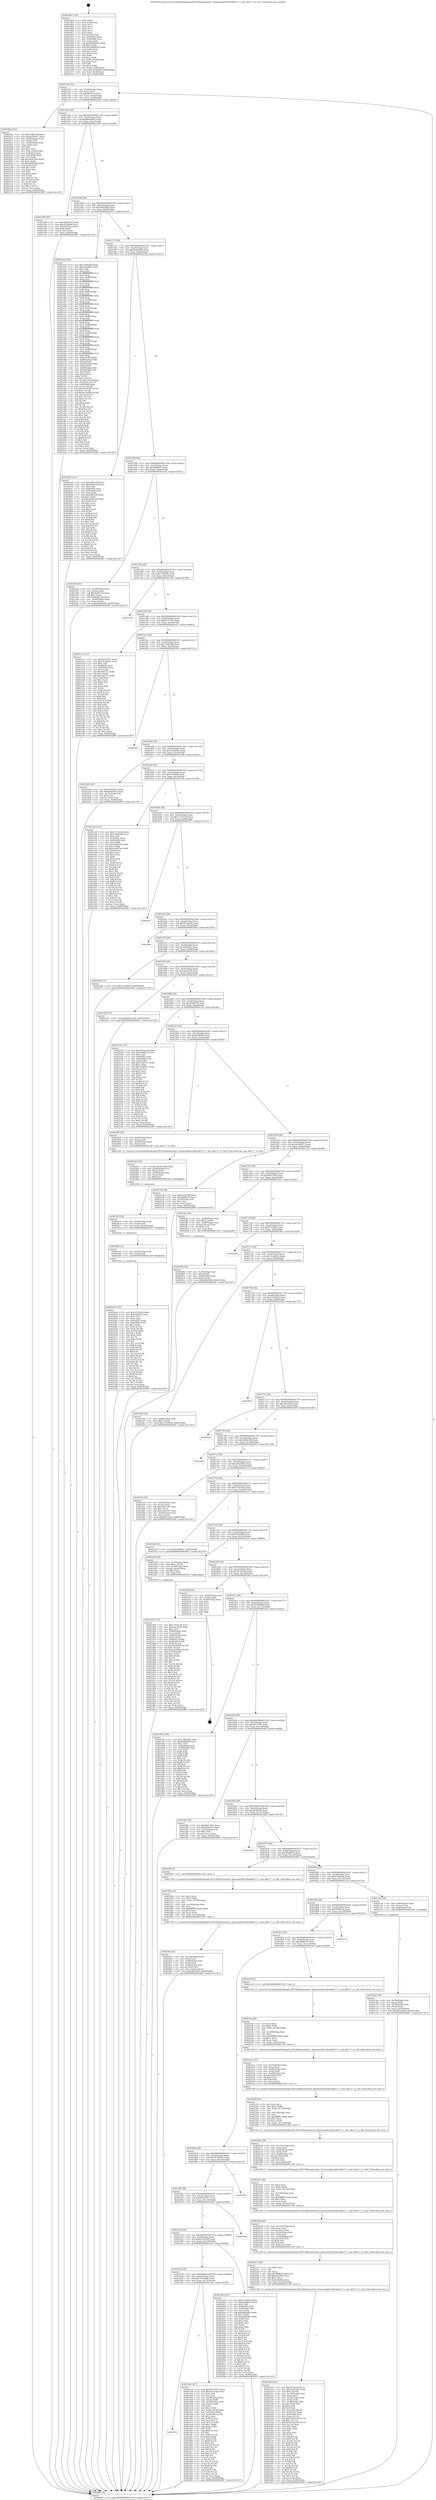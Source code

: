 digraph "0x4014b0" {
  label = "0x4014b0 (/mnt/c/Users/mathe/Desktop/tcc/POCII/binaries/extr_linuxsoundi2cotherak4117.c_snd_ak4117_rx_info_Final-ollvm.out::main(0))"
  labelloc = "t"
  node[shape=record]

  Entry [label="",width=0.3,height=0.3,shape=circle,fillcolor=black,style=filled]
  "0x401524" [label="{
     0x401524 [32]\l
     | [instrs]\l
     &nbsp;&nbsp;0x401524 \<+6\>: mov -0x90(%rbp),%eax\l
     &nbsp;&nbsp;0x40152a \<+2\>: mov %eax,%ecx\l
     &nbsp;&nbsp;0x40152c \<+6\>: sub $0x84fbe1ef,%ecx\l
     &nbsp;&nbsp;0x401532 \<+6\>: mov %eax,-0xa4(%rbp)\l
     &nbsp;&nbsp;0x401538 \<+6\>: mov %ecx,-0xa8(%rbp)\l
     &nbsp;&nbsp;0x40153e \<+6\>: je 00000000004020be \<main+0xc0e\>\l
  }"]
  "0x4020be" [label="{
     0x4020be [122]\l
     | [instrs]\l
     &nbsp;&nbsp;0x4020be \<+5\>: mov $0x298b128f,%eax\l
     &nbsp;&nbsp;0x4020c3 \<+5\>: mov $0xee500bc7,%ecx\l
     &nbsp;&nbsp;0x4020c8 \<+4\>: mov -0x48(%rbp),%rdx\l
     &nbsp;&nbsp;0x4020cc \<+2\>: mov (%rdx),%esi\l
     &nbsp;&nbsp;0x4020ce \<+4\>: mov -0x58(%rbp),%rdx\l
     &nbsp;&nbsp;0x4020d2 \<+2\>: cmp (%rdx),%esi\l
     &nbsp;&nbsp;0x4020d4 \<+4\>: setl %dil\l
     &nbsp;&nbsp;0x4020d8 \<+4\>: and $0x1,%dil\l
     &nbsp;&nbsp;0x4020dc \<+4\>: mov %dil,-0x29(%rbp)\l
     &nbsp;&nbsp;0x4020e0 \<+7\>: mov 0x40505c,%esi\l
     &nbsp;&nbsp;0x4020e7 \<+8\>: mov 0x405060,%r8d\l
     &nbsp;&nbsp;0x4020ef \<+3\>: mov %esi,%r9d\l
     &nbsp;&nbsp;0x4020f2 \<+7\>: add $0xc0095bda,%r9d\l
     &nbsp;&nbsp;0x4020f9 \<+4\>: sub $0x1,%r9d\l
     &nbsp;&nbsp;0x4020fd \<+7\>: sub $0xc0095bda,%r9d\l
     &nbsp;&nbsp;0x402104 \<+4\>: imul %r9d,%esi\l
     &nbsp;&nbsp;0x402108 \<+3\>: and $0x1,%esi\l
     &nbsp;&nbsp;0x40210b \<+3\>: cmp $0x0,%esi\l
     &nbsp;&nbsp;0x40210e \<+4\>: sete %dil\l
     &nbsp;&nbsp;0x402112 \<+4\>: cmp $0xa,%r8d\l
     &nbsp;&nbsp;0x402116 \<+4\>: setl %r10b\l
     &nbsp;&nbsp;0x40211a \<+3\>: mov %dil,%r11b\l
     &nbsp;&nbsp;0x40211d \<+3\>: and %r10b,%r11b\l
     &nbsp;&nbsp;0x402120 \<+3\>: xor %r10b,%dil\l
     &nbsp;&nbsp;0x402123 \<+3\>: or %dil,%r11b\l
     &nbsp;&nbsp;0x402126 \<+4\>: test $0x1,%r11b\l
     &nbsp;&nbsp;0x40212a \<+3\>: cmovne %ecx,%eax\l
     &nbsp;&nbsp;0x40212d \<+6\>: mov %eax,-0x90(%rbp)\l
     &nbsp;&nbsp;0x402133 \<+5\>: jmp 0000000000402887 \<main+0x13d7\>\l
  }"]
  "0x401544" [label="{
     0x401544 [28]\l
     | [instrs]\l
     &nbsp;&nbsp;0x401544 \<+5\>: jmp 0000000000401549 \<main+0x99\>\l
     &nbsp;&nbsp;0x401549 \<+6\>: mov -0xa4(%rbp),%eax\l
     &nbsp;&nbsp;0x40154f \<+5\>: sub $0x885a4b62,%eax\l
     &nbsp;&nbsp;0x401554 \<+6\>: mov %eax,-0xac(%rbp)\l
     &nbsp;&nbsp;0x40155a \<+6\>: je 0000000000401c88 \<main+0x7d8\>\l
  }"]
  Exit [label="",width=0.3,height=0.3,shape=circle,fillcolor=black,style=filled,peripheries=2]
  "0x401c88" [label="{
     0x401c88 [30]\l
     | [instrs]\l
     &nbsp;&nbsp;0x401c88 \<+5\>: mov $0x56b85ce0,%eax\l
     &nbsp;&nbsp;0x401c8d \<+5\>: mov $0xc414f6a8,%ecx\l
     &nbsp;&nbsp;0x401c92 \<+3\>: mov -0x30(%rbp),%edx\l
     &nbsp;&nbsp;0x401c95 \<+3\>: cmp $0x0,%edx\l
     &nbsp;&nbsp;0x401c98 \<+3\>: cmove %ecx,%eax\l
     &nbsp;&nbsp;0x401c9b \<+6\>: mov %eax,-0x90(%rbp)\l
     &nbsp;&nbsp;0x401ca1 \<+5\>: jmp 0000000000402887 \<main+0x13d7\>\l
  }"]
  "0x401560" [label="{
     0x401560 [28]\l
     | [instrs]\l
     &nbsp;&nbsp;0x401560 \<+5\>: jmp 0000000000401565 \<main+0xb5\>\l
     &nbsp;&nbsp;0x401565 \<+6\>: mov -0xa4(%rbp),%eax\l
     &nbsp;&nbsp;0x40156b \<+5\>: sub $0x946f2068,%eax\l
     &nbsp;&nbsp;0x401570 \<+6\>: mov %eax,-0xb0(%rbp)\l
     &nbsp;&nbsp;0x401576 \<+6\>: je 00000000004019c4 \<main+0x514\>\l
  }"]
  "0x4024de" [label="{
     0x4024de [141]\l
     | [instrs]\l
     &nbsp;&nbsp;0x4024de \<+5\>: mov $0x2235fd34,%eax\l
     &nbsp;&nbsp;0x4024e3 \<+5\>: mov $0xcf2ef4b2,%esi\l
     &nbsp;&nbsp;0x4024e8 \<+2\>: mov $0x1,%cl\l
     &nbsp;&nbsp;0x4024ea \<+2\>: xor %edx,%edx\l
     &nbsp;&nbsp;0x4024ec \<+8\>: mov 0x40505c,%r8d\l
     &nbsp;&nbsp;0x4024f4 \<+8\>: mov 0x405060,%r9d\l
     &nbsp;&nbsp;0x4024fc \<+3\>: sub $0x1,%edx\l
     &nbsp;&nbsp;0x4024ff \<+3\>: mov %r8d,%r10d\l
     &nbsp;&nbsp;0x402502 \<+3\>: add %edx,%r10d\l
     &nbsp;&nbsp;0x402505 \<+4\>: imul %r10d,%r8d\l
     &nbsp;&nbsp;0x402509 \<+4\>: and $0x1,%r8d\l
     &nbsp;&nbsp;0x40250d \<+4\>: cmp $0x0,%r8d\l
     &nbsp;&nbsp;0x402511 \<+4\>: sete %r11b\l
     &nbsp;&nbsp;0x402515 \<+4\>: cmp $0xa,%r9d\l
     &nbsp;&nbsp;0x402519 \<+3\>: setl %bl\l
     &nbsp;&nbsp;0x40251c \<+3\>: mov %r11b,%r14b\l
     &nbsp;&nbsp;0x40251f \<+4\>: xor $0xff,%r14b\l
     &nbsp;&nbsp;0x402523 \<+3\>: mov %bl,%r15b\l
     &nbsp;&nbsp;0x402526 \<+4\>: xor $0xff,%r15b\l
     &nbsp;&nbsp;0x40252a \<+3\>: xor $0x0,%cl\l
     &nbsp;&nbsp;0x40252d \<+3\>: mov %r14b,%r12b\l
     &nbsp;&nbsp;0x402530 \<+4\>: and $0x0,%r12b\l
     &nbsp;&nbsp;0x402534 \<+3\>: and %cl,%r11b\l
     &nbsp;&nbsp;0x402537 \<+3\>: mov %r15b,%r13b\l
     &nbsp;&nbsp;0x40253a \<+4\>: and $0x0,%r13b\l
     &nbsp;&nbsp;0x40253e \<+2\>: and %cl,%bl\l
     &nbsp;&nbsp;0x402540 \<+3\>: or %r11b,%r12b\l
     &nbsp;&nbsp;0x402543 \<+3\>: or %bl,%r13b\l
     &nbsp;&nbsp;0x402546 \<+3\>: xor %r13b,%r12b\l
     &nbsp;&nbsp;0x402549 \<+3\>: or %r15b,%r14b\l
     &nbsp;&nbsp;0x40254c \<+4\>: xor $0xff,%r14b\l
     &nbsp;&nbsp;0x402550 \<+3\>: or $0x0,%cl\l
     &nbsp;&nbsp;0x402553 \<+3\>: and %cl,%r14b\l
     &nbsp;&nbsp;0x402556 \<+3\>: or %r14b,%r12b\l
     &nbsp;&nbsp;0x402559 \<+4\>: test $0x1,%r12b\l
     &nbsp;&nbsp;0x40255d \<+3\>: cmovne %esi,%eax\l
     &nbsp;&nbsp;0x402560 \<+6\>: mov %eax,-0x90(%rbp)\l
     &nbsp;&nbsp;0x402566 \<+5\>: jmp 0000000000402887 \<main+0x13d7\>\l
  }"]
  "0x4019c4" [label="{
     0x4019c4 [356]\l
     | [instrs]\l
     &nbsp;&nbsp;0x4019c4 \<+5\>: mov $0xc108a56b,%eax\l
     &nbsp;&nbsp;0x4019c9 \<+5\>: mov $0xc2a2d06c,%ecx\l
     &nbsp;&nbsp;0x4019ce \<+2\>: mov $0x1,%dl\l
     &nbsp;&nbsp;0x4019d0 \<+3\>: mov %rsp,%rsi\l
     &nbsp;&nbsp;0x4019d3 \<+4\>: add $0xfffffffffffffff0,%rsi\l
     &nbsp;&nbsp;0x4019d7 \<+3\>: mov %rsi,%rsp\l
     &nbsp;&nbsp;0x4019da \<+7\>: mov %rsi,-0x88(%rbp)\l
     &nbsp;&nbsp;0x4019e1 \<+3\>: mov %rsp,%rsi\l
     &nbsp;&nbsp;0x4019e4 \<+4\>: add $0xfffffffffffffff0,%rsi\l
     &nbsp;&nbsp;0x4019e8 \<+3\>: mov %rsi,%rsp\l
     &nbsp;&nbsp;0x4019eb \<+3\>: mov %rsp,%rdi\l
     &nbsp;&nbsp;0x4019ee \<+4\>: add $0xfffffffffffffff0,%rdi\l
     &nbsp;&nbsp;0x4019f2 \<+3\>: mov %rdi,%rsp\l
     &nbsp;&nbsp;0x4019f5 \<+4\>: mov %rdi,-0x80(%rbp)\l
     &nbsp;&nbsp;0x4019f9 \<+3\>: mov %rsp,%rdi\l
     &nbsp;&nbsp;0x4019fc \<+4\>: add $0xfffffffffffffff0,%rdi\l
     &nbsp;&nbsp;0x401a00 \<+3\>: mov %rdi,%rsp\l
     &nbsp;&nbsp;0x401a03 \<+4\>: mov %rdi,-0x78(%rbp)\l
     &nbsp;&nbsp;0x401a07 \<+3\>: mov %rsp,%rdi\l
     &nbsp;&nbsp;0x401a0a \<+4\>: add $0xfffffffffffffff0,%rdi\l
     &nbsp;&nbsp;0x401a0e \<+3\>: mov %rdi,%rsp\l
     &nbsp;&nbsp;0x401a11 \<+4\>: mov %rdi,-0x70(%rbp)\l
     &nbsp;&nbsp;0x401a15 \<+3\>: mov %rsp,%rdi\l
     &nbsp;&nbsp;0x401a18 \<+4\>: add $0xfffffffffffffff0,%rdi\l
     &nbsp;&nbsp;0x401a1c \<+3\>: mov %rdi,%rsp\l
     &nbsp;&nbsp;0x401a1f \<+4\>: mov %rdi,-0x68(%rbp)\l
     &nbsp;&nbsp;0x401a23 \<+3\>: mov %rsp,%rdi\l
     &nbsp;&nbsp;0x401a26 \<+4\>: add $0xfffffffffffffff0,%rdi\l
     &nbsp;&nbsp;0x401a2a \<+3\>: mov %rdi,%rsp\l
     &nbsp;&nbsp;0x401a2d \<+4\>: mov %rdi,-0x60(%rbp)\l
     &nbsp;&nbsp;0x401a31 \<+3\>: mov %rsp,%rdi\l
     &nbsp;&nbsp;0x401a34 \<+4\>: add $0xfffffffffffffff0,%rdi\l
     &nbsp;&nbsp;0x401a38 \<+3\>: mov %rdi,%rsp\l
     &nbsp;&nbsp;0x401a3b \<+4\>: mov %rdi,-0x58(%rbp)\l
     &nbsp;&nbsp;0x401a3f \<+3\>: mov %rsp,%rdi\l
     &nbsp;&nbsp;0x401a42 \<+4\>: add $0xfffffffffffffff0,%rdi\l
     &nbsp;&nbsp;0x401a46 \<+3\>: mov %rdi,%rsp\l
     &nbsp;&nbsp;0x401a49 \<+4\>: mov %rdi,-0x50(%rbp)\l
     &nbsp;&nbsp;0x401a4d \<+3\>: mov %rsp,%rdi\l
     &nbsp;&nbsp;0x401a50 \<+4\>: add $0xfffffffffffffff0,%rdi\l
     &nbsp;&nbsp;0x401a54 \<+3\>: mov %rdi,%rsp\l
     &nbsp;&nbsp;0x401a57 \<+4\>: mov %rdi,-0x48(%rbp)\l
     &nbsp;&nbsp;0x401a5b \<+3\>: mov %rsp,%rdi\l
     &nbsp;&nbsp;0x401a5e \<+4\>: add $0xfffffffffffffff0,%rdi\l
     &nbsp;&nbsp;0x401a62 \<+3\>: mov %rdi,%rsp\l
     &nbsp;&nbsp;0x401a65 \<+4\>: mov %rdi,-0x40(%rbp)\l
     &nbsp;&nbsp;0x401a69 \<+7\>: mov -0x88(%rbp),%rdi\l
     &nbsp;&nbsp;0x401a70 \<+6\>: movl $0x0,(%rdi)\l
     &nbsp;&nbsp;0x401a76 \<+7\>: mov -0x94(%rbp),%r8d\l
     &nbsp;&nbsp;0x401a7d \<+3\>: mov %r8d,(%rsi)\l
     &nbsp;&nbsp;0x401a80 \<+4\>: mov -0x80(%rbp),%rdi\l
     &nbsp;&nbsp;0x401a84 \<+7\>: mov -0xa0(%rbp),%r9\l
     &nbsp;&nbsp;0x401a8b \<+3\>: mov %r9,(%rdi)\l
     &nbsp;&nbsp;0x401a8e \<+3\>: cmpl $0x2,(%rsi)\l
     &nbsp;&nbsp;0x401a91 \<+4\>: setne %r10b\l
     &nbsp;&nbsp;0x401a95 \<+4\>: and $0x1,%r10b\l
     &nbsp;&nbsp;0x401a99 \<+4\>: mov %r10b,-0x31(%rbp)\l
     &nbsp;&nbsp;0x401a9d \<+8\>: mov 0x40505c,%r11d\l
     &nbsp;&nbsp;0x401aa5 \<+7\>: mov 0x405060,%ebx\l
     &nbsp;&nbsp;0x401aac \<+3\>: mov %r11d,%r14d\l
     &nbsp;&nbsp;0x401aaf \<+7\>: sub $0x9e53d5f8,%r14d\l
     &nbsp;&nbsp;0x401ab6 \<+4\>: sub $0x1,%r14d\l
     &nbsp;&nbsp;0x401aba \<+7\>: add $0x9e53d5f8,%r14d\l
     &nbsp;&nbsp;0x401ac1 \<+4\>: imul %r14d,%r11d\l
     &nbsp;&nbsp;0x401ac5 \<+4\>: and $0x1,%r11d\l
     &nbsp;&nbsp;0x401ac9 \<+4\>: cmp $0x0,%r11d\l
     &nbsp;&nbsp;0x401acd \<+4\>: sete %r10b\l
     &nbsp;&nbsp;0x401ad1 \<+3\>: cmp $0xa,%ebx\l
     &nbsp;&nbsp;0x401ad4 \<+4\>: setl %r15b\l
     &nbsp;&nbsp;0x401ad8 \<+3\>: mov %r10b,%r12b\l
     &nbsp;&nbsp;0x401adb \<+4\>: xor $0xff,%r12b\l
     &nbsp;&nbsp;0x401adf \<+3\>: mov %r15b,%r13b\l
     &nbsp;&nbsp;0x401ae2 \<+4\>: xor $0xff,%r13b\l
     &nbsp;&nbsp;0x401ae6 \<+3\>: xor $0x1,%dl\l
     &nbsp;&nbsp;0x401ae9 \<+3\>: mov %r12b,%sil\l
     &nbsp;&nbsp;0x401aec \<+4\>: and $0xff,%sil\l
     &nbsp;&nbsp;0x401af0 \<+3\>: and %dl,%r10b\l
     &nbsp;&nbsp;0x401af3 \<+3\>: mov %r13b,%dil\l
     &nbsp;&nbsp;0x401af6 \<+4\>: and $0xff,%dil\l
     &nbsp;&nbsp;0x401afa \<+3\>: and %dl,%r15b\l
     &nbsp;&nbsp;0x401afd \<+3\>: or %r10b,%sil\l
     &nbsp;&nbsp;0x401b00 \<+3\>: or %r15b,%dil\l
     &nbsp;&nbsp;0x401b03 \<+3\>: xor %dil,%sil\l
     &nbsp;&nbsp;0x401b06 \<+3\>: or %r13b,%r12b\l
     &nbsp;&nbsp;0x401b09 \<+4\>: xor $0xff,%r12b\l
     &nbsp;&nbsp;0x401b0d \<+3\>: or $0x1,%dl\l
     &nbsp;&nbsp;0x401b10 \<+3\>: and %dl,%r12b\l
     &nbsp;&nbsp;0x401b13 \<+3\>: or %r12b,%sil\l
     &nbsp;&nbsp;0x401b16 \<+4\>: test $0x1,%sil\l
     &nbsp;&nbsp;0x401b1a \<+3\>: cmovne %ecx,%eax\l
     &nbsp;&nbsp;0x401b1d \<+6\>: mov %eax,-0x90(%rbp)\l
     &nbsp;&nbsp;0x401b23 \<+5\>: jmp 0000000000402887 \<main+0x13d7\>\l
  }"]
  "0x40157c" [label="{
     0x40157c [28]\l
     | [instrs]\l
     &nbsp;&nbsp;0x40157c \<+5\>: jmp 0000000000401581 \<main+0xd1\>\l
     &nbsp;&nbsp;0x401581 \<+6\>: mov -0xa4(%rbp),%eax\l
     &nbsp;&nbsp;0x401587 \<+5\>: sub $0x9a9a368b,%eax\l
     &nbsp;&nbsp;0x40158c \<+6\>: mov %eax,-0xb4(%rbp)\l
     &nbsp;&nbsp;0x401592 \<+6\>: je 000000000040202b \<main+0xb7b\>\l
  }"]
  "0x4024d2" [label="{
     0x4024d2 [12]\l
     | [instrs]\l
     &nbsp;&nbsp;0x4024d2 \<+4\>: mov -0x50(%rbp),%rdi\l
     &nbsp;&nbsp;0x4024d6 \<+3\>: mov (%rdi),%rdi\l
     &nbsp;&nbsp;0x4024d9 \<+5\>: call 0000000000401030 \<free@plt\>\l
     | [calls]\l
     &nbsp;&nbsp;0x401030 \{1\} (unknown)\l
  }"]
  "0x40202b" [label="{
     0x40202b [147]\l
     | [instrs]\l
     &nbsp;&nbsp;0x40202b \<+5\>: mov $0x298b128f,%eax\l
     &nbsp;&nbsp;0x402030 \<+5\>: mov $0x84fbe1ef,%ecx\l
     &nbsp;&nbsp;0x402035 \<+2\>: mov $0x1,%dl\l
     &nbsp;&nbsp;0x402037 \<+7\>: mov 0x40505c,%esi\l
     &nbsp;&nbsp;0x40203e \<+7\>: mov 0x405060,%edi\l
     &nbsp;&nbsp;0x402045 \<+3\>: mov %esi,%r8d\l
     &nbsp;&nbsp;0x402048 \<+7\>: sub $0x29f83e5f,%r8d\l
     &nbsp;&nbsp;0x40204f \<+4\>: sub $0x1,%r8d\l
     &nbsp;&nbsp;0x402053 \<+7\>: add $0x29f83e5f,%r8d\l
     &nbsp;&nbsp;0x40205a \<+4\>: imul %r8d,%esi\l
     &nbsp;&nbsp;0x40205e \<+3\>: and $0x1,%esi\l
     &nbsp;&nbsp;0x402061 \<+3\>: cmp $0x0,%esi\l
     &nbsp;&nbsp;0x402064 \<+4\>: sete %r9b\l
     &nbsp;&nbsp;0x402068 \<+3\>: cmp $0xa,%edi\l
     &nbsp;&nbsp;0x40206b \<+4\>: setl %r10b\l
     &nbsp;&nbsp;0x40206f \<+3\>: mov %r9b,%r11b\l
     &nbsp;&nbsp;0x402072 \<+4\>: xor $0xff,%r11b\l
     &nbsp;&nbsp;0x402076 \<+3\>: mov %r10b,%bl\l
     &nbsp;&nbsp;0x402079 \<+3\>: xor $0xff,%bl\l
     &nbsp;&nbsp;0x40207c \<+3\>: xor $0x1,%dl\l
     &nbsp;&nbsp;0x40207f \<+3\>: mov %r11b,%r14b\l
     &nbsp;&nbsp;0x402082 \<+4\>: and $0xff,%r14b\l
     &nbsp;&nbsp;0x402086 \<+3\>: and %dl,%r9b\l
     &nbsp;&nbsp;0x402089 \<+3\>: mov %bl,%r15b\l
     &nbsp;&nbsp;0x40208c \<+4\>: and $0xff,%r15b\l
     &nbsp;&nbsp;0x402090 \<+3\>: and %dl,%r10b\l
     &nbsp;&nbsp;0x402093 \<+3\>: or %r9b,%r14b\l
     &nbsp;&nbsp;0x402096 \<+3\>: or %r10b,%r15b\l
     &nbsp;&nbsp;0x402099 \<+3\>: xor %r15b,%r14b\l
     &nbsp;&nbsp;0x40209c \<+3\>: or %bl,%r11b\l
     &nbsp;&nbsp;0x40209f \<+4\>: xor $0xff,%r11b\l
     &nbsp;&nbsp;0x4020a3 \<+3\>: or $0x1,%dl\l
     &nbsp;&nbsp;0x4020a6 \<+3\>: and %dl,%r11b\l
     &nbsp;&nbsp;0x4020a9 \<+3\>: or %r11b,%r14b\l
     &nbsp;&nbsp;0x4020ac \<+4\>: test $0x1,%r14b\l
     &nbsp;&nbsp;0x4020b0 \<+3\>: cmovne %ecx,%eax\l
     &nbsp;&nbsp;0x4020b3 \<+6\>: mov %eax,-0x90(%rbp)\l
     &nbsp;&nbsp;0x4020b9 \<+5\>: jmp 0000000000402887 \<main+0x13d7\>\l
  }"]
  "0x401598" [label="{
     0x401598 [28]\l
     | [instrs]\l
     &nbsp;&nbsp;0x401598 \<+5\>: jmp 000000000040159d \<main+0xed\>\l
     &nbsp;&nbsp;0x40159d \<+6\>: mov -0xa4(%rbp),%eax\l
     &nbsp;&nbsp;0x4015a3 \<+5\>: sub $0xafdf8b47,%eax\l
     &nbsp;&nbsp;0x4015a8 \<+6\>: mov %eax,-0xb8(%rbp)\l
     &nbsp;&nbsp;0x4015ae \<+6\>: je 00000000004023d3 \<main+0xf23\>\l
  }"]
  "0x4024c0" [label="{
     0x4024c0 [18]\l
     | [instrs]\l
     &nbsp;&nbsp;0x4024c0 \<+4\>: mov -0x68(%rbp),%rdi\l
     &nbsp;&nbsp;0x4024c4 \<+3\>: mov (%rdi),%rdi\l
     &nbsp;&nbsp;0x4024c7 \<+6\>: mov %eax,-0x164(%rbp)\l
     &nbsp;&nbsp;0x4024cd \<+5\>: call 0000000000401030 \<free@plt\>\l
     | [calls]\l
     &nbsp;&nbsp;0x401030 \{1\} (unknown)\l
  }"]
  "0x4023d3" [label="{
     0x4023d3 [42]\l
     | [instrs]\l
     &nbsp;&nbsp;0x4023d3 \<+4\>: mov -0x48(%rbp),%rax\l
     &nbsp;&nbsp;0x4023d7 \<+2\>: mov (%rax),%ecx\l
     &nbsp;&nbsp;0x4023d9 \<+6\>: sub $0xde8f33c6,%ecx\l
     &nbsp;&nbsp;0x4023df \<+3\>: add $0x1,%ecx\l
     &nbsp;&nbsp;0x4023e2 \<+6\>: add $0xde8f33c6,%ecx\l
     &nbsp;&nbsp;0x4023e8 \<+4\>: mov -0x48(%rbp),%rax\l
     &nbsp;&nbsp;0x4023ec \<+2\>: mov %ecx,(%rax)\l
     &nbsp;&nbsp;0x4023ee \<+10\>: movl $0x9a9a368b,-0x90(%rbp)\l
     &nbsp;&nbsp;0x4023f8 \<+5\>: jmp 0000000000402887 \<main+0x13d7\>\l
  }"]
  "0x4015b4" [label="{
     0x4015b4 [28]\l
     | [instrs]\l
     &nbsp;&nbsp;0x4015b4 \<+5\>: jmp 00000000004015b9 \<main+0x109\>\l
     &nbsp;&nbsp;0x4015b9 \<+6\>: mov -0xa4(%rbp),%eax\l
     &nbsp;&nbsp;0x4015bf \<+5\>: sub $0xb13bde49,%eax\l
     &nbsp;&nbsp;0x4015c4 \<+6\>: mov %eax,-0xbc(%rbp)\l
     &nbsp;&nbsp;0x4015ca \<+6\>: je 0000000000401c4b \<main+0x79b\>\l
  }"]
  "0x4024a3" [label="{
     0x4024a3 [29]\l
     | [instrs]\l
     &nbsp;&nbsp;0x4024a3 \<+10\>: movabs $0x4030b6,%rdi\l
     &nbsp;&nbsp;0x4024ad \<+4\>: mov -0x40(%rbp),%rsi\l
     &nbsp;&nbsp;0x4024b1 \<+2\>: mov %eax,(%rsi)\l
     &nbsp;&nbsp;0x4024b3 \<+4\>: mov -0x40(%rbp),%rsi\l
     &nbsp;&nbsp;0x4024b7 \<+2\>: mov (%rsi),%esi\l
     &nbsp;&nbsp;0x4024b9 \<+2\>: mov $0x0,%al\l
     &nbsp;&nbsp;0x4024bb \<+5\>: call 0000000000401040 \<printf@plt\>\l
     | [calls]\l
     &nbsp;&nbsp;0x401040 \{1\} (unknown)\l
  }"]
  "0x401c4b" [label="{
     0x401c4b\l
  }", style=dashed]
  "0x4015d0" [label="{
     0x4015d0 [28]\l
     | [instrs]\l
     &nbsp;&nbsp;0x4015d0 \<+5\>: jmp 00000000004015d5 \<main+0x125\>\l
     &nbsp;&nbsp;0x4015d5 \<+6\>: mov -0xa4(%rbp),%eax\l
     &nbsp;&nbsp;0x4015db \<+5\>: sub $0xb9c7ae1b,%eax\l
     &nbsp;&nbsp;0x4015e0 \<+6\>: mov %eax,-0xc0(%rbp)\l
     &nbsp;&nbsp;0x4015e6 \<+6\>: je 0000000000401e11 \<main+0x961\>\l
  }"]
  "0x40230f" [label="{
     0x40230f [181]\l
     | [instrs]\l
     &nbsp;&nbsp;0x40230f \<+5\>: mov $0xc87aa300,%ecx\l
     &nbsp;&nbsp;0x402314 \<+5\>: mov $0x2c5b3ecb,%edx\l
     &nbsp;&nbsp;0x402319 \<+3\>: mov $0x1,%r10b\l
     &nbsp;&nbsp;0x40231c \<+6\>: mov -0x160(%rbp),%esi\l
     &nbsp;&nbsp;0x402322 \<+3\>: imul %eax,%esi\l
     &nbsp;&nbsp;0x402325 \<+4\>: mov -0x50(%rbp),%rdi\l
     &nbsp;&nbsp;0x402329 \<+3\>: mov (%rdi),%rdi\l
     &nbsp;&nbsp;0x40232c \<+4\>: mov -0x48(%rbp),%r8\l
     &nbsp;&nbsp;0x402330 \<+3\>: movslq (%r8),%r8\l
     &nbsp;&nbsp;0x402333 \<+4\>: shl $0x5,%r8\l
     &nbsp;&nbsp;0x402337 \<+3\>: add %r8,%rdi\l
     &nbsp;&nbsp;0x40233a \<+3\>: mov %esi,0x18(%rdi)\l
     &nbsp;&nbsp;0x40233d \<+7\>: mov 0x40505c,%eax\l
     &nbsp;&nbsp;0x402344 \<+7\>: mov 0x405060,%esi\l
     &nbsp;&nbsp;0x40234b \<+3\>: mov %eax,%r11d\l
     &nbsp;&nbsp;0x40234e \<+7\>: sub $0x5f2dc639,%r11d\l
     &nbsp;&nbsp;0x402355 \<+4\>: sub $0x1,%r11d\l
     &nbsp;&nbsp;0x402359 \<+7\>: add $0x5f2dc639,%r11d\l
     &nbsp;&nbsp;0x402360 \<+4\>: imul %r11d,%eax\l
     &nbsp;&nbsp;0x402364 \<+3\>: and $0x1,%eax\l
     &nbsp;&nbsp;0x402367 \<+3\>: cmp $0x0,%eax\l
     &nbsp;&nbsp;0x40236a \<+3\>: sete %bl\l
     &nbsp;&nbsp;0x40236d \<+3\>: cmp $0xa,%esi\l
     &nbsp;&nbsp;0x402370 \<+4\>: setl %r14b\l
     &nbsp;&nbsp;0x402374 \<+3\>: mov %bl,%r15b\l
     &nbsp;&nbsp;0x402377 \<+4\>: xor $0xff,%r15b\l
     &nbsp;&nbsp;0x40237b \<+3\>: mov %r14b,%r12b\l
     &nbsp;&nbsp;0x40237e \<+4\>: xor $0xff,%r12b\l
     &nbsp;&nbsp;0x402382 \<+4\>: xor $0x0,%r10b\l
     &nbsp;&nbsp;0x402386 \<+3\>: mov %r15b,%r13b\l
     &nbsp;&nbsp;0x402389 \<+4\>: and $0x0,%r13b\l
     &nbsp;&nbsp;0x40238d \<+3\>: and %r10b,%bl\l
     &nbsp;&nbsp;0x402390 \<+3\>: mov %r12b,%al\l
     &nbsp;&nbsp;0x402393 \<+2\>: and $0x0,%al\l
     &nbsp;&nbsp;0x402395 \<+3\>: and %r10b,%r14b\l
     &nbsp;&nbsp;0x402398 \<+3\>: or %bl,%r13b\l
     &nbsp;&nbsp;0x40239b \<+3\>: or %r14b,%al\l
     &nbsp;&nbsp;0x40239e \<+3\>: xor %al,%r13b\l
     &nbsp;&nbsp;0x4023a1 \<+3\>: or %r12b,%r15b\l
     &nbsp;&nbsp;0x4023a4 \<+4\>: xor $0xff,%r15b\l
     &nbsp;&nbsp;0x4023a8 \<+4\>: or $0x0,%r10b\l
     &nbsp;&nbsp;0x4023ac \<+3\>: and %r10b,%r15b\l
     &nbsp;&nbsp;0x4023af \<+3\>: or %r15b,%r13b\l
     &nbsp;&nbsp;0x4023b2 \<+4\>: test $0x1,%r13b\l
     &nbsp;&nbsp;0x4023b6 \<+3\>: cmovne %edx,%ecx\l
     &nbsp;&nbsp;0x4023b9 \<+6\>: mov %ecx,-0x90(%rbp)\l
     &nbsp;&nbsp;0x4023bf \<+5\>: jmp 0000000000402887 \<main+0x13d7\>\l
  }"]
  "0x401e11" [label="{
     0x401e11 [147]\l
     | [instrs]\l
     &nbsp;&nbsp;0x401e11 \<+5\>: mov $0x5b7e8741,%eax\l
     &nbsp;&nbsp;0x401e16 \<+5\>: mov $0x74534bb6,%ecx\l
     &nbsp;&nbsp;0x401e1b \<+2\>: mov $0x1,%dl\l
     &nbsp;&nbsp;0x401e1d \<+7\>: mov 0x40505c,%esi\l
     &nbsp;&nbsp;0x401e24 \<+7\>: mov 0x405060,%edi\l
     &nbsp;&nbsp;0x401e2b \<+3\>: mov %esi,%r8d\l
     &nbsp;&nbsp;0x401e2e \<+7\>: sub $0xc6fe571,%r8d\l
     &nbsp;&nbsp;0x401e35 \<+4\>: sub $0x1,%r8d\l
     &nbsp;&nbsp;0x401e39 \<+7\>: add $0xc6fe571,%r8d\l
     &nbsp;&nbsp;0x401e40 \<+4\>: imul %r8d,%esi\l
     &nbsp;&nbsp;0x401e44 \<+3\>: and $0x1,%esi\l
     &nbsp;&nbsp;0x401e47 \<+3\>: cmp $0x0,%esi\l
     &nbsp;&nbsp;0x401e4a \<+4\>: sete %r9b\l
     &nbsp;&nbsp;0x401e4e \<+3\>: cmp $0xa,%edi\l
     &nbsp;&nbsp;0x401e51 \<+4\>: setl %r10b\l
     &nbsp;&nbsp;0x401e55 \<+3\>: mov %r9b,%r11b\l
     &nbsp;&nbsp;0x401e58 \<+4\>: xor $0xff,%r11b\l
     &nbsp;&nbsp;0x401e5c \<+3\>: mov %r10b,%bl\l
     &nbsp;&nbsp;0x401e5f \<+3\>: xor $0xff,%bl\l
     &nbsp;&nbsp;0x401e62 \<+3\>: xor $0x0,%dl\l
     &nbsp;&nbsp;0x401e65 \<+3\>: mov %r11b,%r14b\l
     &nbsp;&nbsp;0x401e68 \<+4\>: and $0x0,%r14b\l
     &nbsp;&nbsp;0x401e6c \<+3\>: and %dl,%r9b\l
     &nbsp;&nbsp;0x401e6f \<+3\>: mov %bl,%r15b\l
     &nbsp;&nbsp;0x401e72 \<+4\>: and $0x0,%r15b\l
     &nbsp;&nbsp;0x401e76 \<+3\>: and %dl,%r10b\l
     &nbsp;&nbsp;0x401e79 \<+3\>: or %r9b,%r14b\l
     &nbsp;&nbsp;0x401e7c \<+3\>: or %r10b,%r15b\l
     &nbsp;&nbsp;0x401e7f \<+3\>: xor %r15b,%r14b\l
     &nbsp;&nbsp;0x401e82 \<+3\>: or %bl,%r11b\l
     &nbsp;&nbsp;0x401e85 \<+4\>: xor $0xff,%r11b\l
     &nbsp;&nbsp;0x401e89 \<+3\>: or $0x0,%dl\l
     &nbsp;&nbsp;0x401e8c \<+3\>: and %dl,%r11b\l
     &nbsp;&nbsp;0x401e8f \<+3\>: or %r11b,%r14b\l
     &nbsp;&nbsp;0x401e92 \<+4\>: test $0x1,%r14b\l
     &nbsp;&nbsp;0x401e96 \<+3\>: cmovne %ecx,%eax\l
     &nbsp;&nbsp;0x401e99 \<+6\>: mov %eax,-0x90(%rbp)\l
     &nbsp;&nbsp;0x401e9f \<+5\>: jmp 0000000000402887 \<main+0x13d7\>\l
  }"]
  "0x4015ec" [label="{
     0x4015ec [28]\l
     | [instrs]\l
     &nbsp;&nbsp;0x4015ec \<+5\>: jmp 00000000004015f1 \<main+0x141\>\l
     &nbsp;&nbsp;0x4015f1 \<+6\>: mov -0xa4(%rbp),%eax\l
     &nbsp;&nbsp;0x4015f7 \<+5\>: sub $0xc108a56b,%eax\l
     &nbsp;&nbsp;0x4015fc \<+6\>: mov %eax,-0xc4(%rbp)\l
     &nbsp;&nbsp;0x401602 \<+6\>: je 00000000004025d1 \<main+0x1121\>\l
  }"]
  "0x4022e7" [label="{
     0x4022e7 [40]\l
     | [instrs]\l
     &nbsp;&nbsp;0x4022e7 \<+5\>: mov $0x2,%ecx\l
     &nbsp;&nbsp;0x4022ec \<+1\>: cltd\l
     &nbsp;&nbsp;0x4022ed \<+2\>: idiv %ecx\l
     &nbsp;&nbsp;0x4022ef \<+6\>: imul $0xfffffffe,%edx,%ecx\l
     &nbsp;&nbsp;0x4022f5 \<+6\>: add $0x8a4fcf9a,%ecx\l
     &nbsp;&nbsp;0x4022fb \<+3\>: add $0x1,%ecx\l
     &nbsp;&nbsp;0x4022fe \<+6\>: sub $0x8a4fcf9a,%ecx\l
     &nbsp;&nbsp;0x402304 \<+6\>: mov %ecx,-0x160(%rbp)\l
     &nbsp;&nbsp;0x40230a \<+5\>: call 0000000000401160 \<next_i\>\l
     | [calls]\l
     &nbsp;&nbsp;0x401160 \{1\} (/mnt/c/Users/mathe/Desktop/tcc/POCII/binaries/extr_linuxsoundi2cotherak4117.c_snd_ak4117_rx_info_Final-ollvm.out::next_i)\l
  }"]
  "0x4025d1" [label="{
     0x4025d1\l
  }", style=dashed]
  "0x401608" [label="{
     0x401608 [28]\l
     | [instrs]\l
     &nbsp;&nbsp;0x401608 \<+5\>: jmp 000000000040160d \<main+0x15d\>\l
     &nbsp;&nbsp;0x40160d \<+6\>: mov -0xa4(%rbp),%eax\l
     &nbsp;&nbsp;0x401613 \<+5\>: sub $0xc2a2d06c,%eax\l
     &nbsp;&nbsp;0x401618 \<+6\>: mov %eax,-0xc8(%rbp)\l
     &nbsp;&nbsp;0x40161e \<+6\>: je 0000000000401b28 \<main+0x678\>\l
  }"]
  "0x4022bd" [label="{
     0x4022bd [42]\l
     | [instrs]\l
     &nbsp;&nbsp;0x4022bd \<+6\>: mov -0x15c(%rbp),%ecx\l
     &nbsp;&nbsp;0x4022c3 \<+3\>: imul %eax,%ecx\l
     &nbsp;&nbsp;0x4022c6 \<+3\>: movslq %ecx,%rdi\l
     &nbsp;&nbsp;0x4022c9 \<+4\>: mov -0x50(%rbp),%r8\l
     &nbsp;&nbsp;0x4022cd \<+3\>: mov (%r8),%r8\l
     &nbsp;&nbsp;0x4022d0 \<+4\>: mov -0x48(%rbp),%r9\l
     &nbsp;&nbsp;0x4022d4 \<+3\>: movslq (%r9),%r9\l
     &nbsp;&nbsp;0x4022d7 \<+4\>: shl $0x5,%r9\l
     &nbsp;&nbsp;0x4022db \<+3\>: add %r9,%r8\l
     &nbsp;&nbsp;0x4022de \<+4\>: mov %rdi,0x10(%r8)\l
     &nbsp;&nbsp;0x4022e2 \<+5\>: call 0000000000401160 \<next_i\>\l
     | [calls]\l
     &nbsp;&nbsp;0x401160 \{1\} (/mnt/c/Users/mathe/Desktop/tcc/POCII/binaries/extr_linuxsoundi2cotherak4117.c_snd_ak4117_rx_info_Final-ollvm.out::next_i)\l
  }"]
  "0x401b28" [label="{
     0x401b28 [30]\l
     | [instrs]\l
     &nbsp;&nbsp;0x401b28 \<+5\>: mov $0x435b6c0e,%eax\l
     &nbsp;&nbsp;0x401b2d \<+5\>: mov $0x644c9413,%ecx\l
     &nbsp;&nbsp;0x401b32 \<+3\>: mov -0x31(%rbp),%dl\l
     &nbsp;&nbsp;0x401b35 \<+3\>: test $0x1,%dl\l
     &nbsp;&nbsp;0x401b38 \<+3\>: cmovne %ecx,%eax\l
     &nbsp;&nbsp;0x401b3b \<+6\>: mov %eax,-0x90(%rbp)\l
     &nbsp;&nbsp;0x401b41 \<+5\>: jmp 0000000000402887 \<main+0x13d7\>\l
  }"]
  "0x401624" [label="{
     0x401624 [28]\l
     | [instrs]\l
     &nbsp;&nbsp;0x401624 \<+5\>: jmp 0000000000401629 \<main+0x179\>\l
     &nbsp;&nbsp;0x401629 \<+6\>: mov -0xa4(%rbp),%eax\l
     &nbsp;&nbsp;0x40162f \<+5\>: sub $0xc414f6a8,%eax\l
     &nbsp;&nbsp;0x401634 \<+6\>: mov %eax,-0xcc(%rbp)\l
     &nbsp;&nbsp;0x40163a \<+6\>: je 0000000000401ca6 \<main+0x7f6\>\l
  }"]
  "0x402291" [label="{
     0x402291 [44]\l
     | [instrs]\l
     &nbsp;&nbsp;0x402291 \<+2\>: xor %ecx,%ecx\l
     &nbsp;&nbsp;0x402293 \<+5\>: mov $0x2,%edx\l
     &nbsp;&nbsp;0x402298 \<+6\>: mov %edx,-0x158(%rbp)\l
     &nbsp;&nbsp;0x40229e \<+1\>: cltd\l
     &nbsp;&nbsp;0x40229f \<+6\>: mov -0x158(%rbp),%esi\l
     &nbsp;&nbsp;0x4022a5 \<+2\>: idiv %esi\l
     &nbsp;&nbsp;0x4022a7 \<+6\>: imul $0xfffffffe,%edx,%edx\l
     &nbsp;&nbsp;0x4022ad \<+3\>: sub $0x1,%ecx\l
     &nbsp;&nbsp;0x4022b0 \<+2\>: sub %ecx,%edx\l
     &nbsp;&nbsp;0x4022b2 \<+6\>: mov %edx,-0x15c(%rbp)\l
     &nbsp;&nbsp;0x4022b8 \<+5\>: call 0000000000401160 \<next_i\>\l
     | [calls]\l
     &nbsp;&nbsp;0x401160 \{1\} (/mnt/c/Users/mathe/Desktop/tcc/POCII/binaries/extr_linuxsoundi2cotherak4117.c_snd_ak4117_rx_info_Final-ollvm.out::next_i)\l
  }"]
  "0x401ca6" [label="{
     0x401ca6 [147]\l
     | [instrs]\l
     &nbsp;&nbsp;0x401ca6 \<+5\>: mov $0xc727b128,%eax\l
     &nbsp;&nbsp;0x401cab \<+5\>: mov $0x350245fd,%ecx\l
     &nbsp;&nbsp;0x401cb0 \<+2\>: mov $0x1,%dl\l
     &nbsp;&nbsp;0x401cb2 \<+7\>: mov 0x40505c,%esi\l
     &nbsp;&nbsp;0x401cb9 \<+7\>: mov 0x405060,%edi\l
     &nbsp;&nbsp;0x401cc0 \<+3\>: mov %esi,%r8d\l
     &nbsp;&nbsp;0x401cc3 \<+7\>: sub $0xc0a487e8,%r8d\l
     &nbsp;&nbsp;0x401cca \<+4\>: sub $0x1,%r8d\l
     &nbsp;&nbsp;0x401cce \<+7\>: add $0xc0a487e8,%r8d\l
     &nbsp;&nbsp;0x401cd5 \<+4\>: imul %r8d,%esi\l
     &nbsp;&nbsp;0x401cd9 \<+3\>: and $0x1,%esi\l
     &nbsp;&nbsp;0x401cdc \<+3\>: cmp $0x0,%esi\l
     &nbsp;&nbsp;0x401cdf \<+4\>: sete %r9b\l
     &nbsp;&nbsp;0x401ce3 \<+3\>: cmp $0xa,%edi\l
     &nbsp;&nbsp;0x401ce6 \<+4\>: setl %r10b\l
     &nbsp;&nbsp;0x401cea \<+3\>: mov %r9b,%r11b\l
     &nbsp;&nbsp;0x401ced \<+4\>: xor $0xff,%r11b\l
     &nbsp;&nbsp;0x401cf1 \<+3\>: mov %r10b,%bl\l
     &nbsp;&nbsp;0x401cf4 \<+3\>: xor $0xff,%bl\l
     &nbsp;&nbsp;0x401cf7 \<+3\>: xor $0x1,%dl\l
     &nbsp;&nbsp;0x401cfa \<+3\>: mov %r11b,%r14b\l
     &nbsp;&nbsp;0x401cfd \<+4\>: and $0xff,%r14b\l
     &nbsp;&nbsp;0x401d01 \<+3\>: and %dl,%r9b\l
     &nbsp;&nbsp;0x401d04 \<+3\>: mov %bl,%r15b\l
     &nbsp;&nbsp;0x401d07 \<+4\>: and $0xff,%r15b\l
     &nbsp;&nbsp;0x401d0b \<+3\>: and %dl,%r10b\l
     &nbsp;&nbsp;0x401d0e \<+3\>: or %r9b,%r14b\l
     &nbsp;&nbsp;0x401d11 \<+3\>: or %r10b,%r15b\l
     &nbsp;&nbsp;0x401d14 \<+3\>: xor %r15b,%r14b\l
     &nbsp;&nbsp;0x401d17 \<+3\>: or %bl,%r11b\l
     &nbsp;&nbsp;0x401d1a \<+4\>: xor $0xff,%r11b\l
     &nbsp;&nbsp;0x401d1e \<+3\>: or $0x1,%dl\l
     &nbsp;&nbsp;0x401d21 \<+3\>: and %dl,%r11b\l
     &nbsp;&nbsp;0x401d24 \<+3\>: or %r11b,%r14b\l
     &nbsp;&nbsp;0x401d27 \<+4\>: test $0x1,%r14b\l
     &nbsp;&nbsp;0x401d2b \<+3\>: cmovne %ecx,%eax\l
     &nbsp;&nbsp;0x401d2e \<+6\>: mov %eax,-0x90(%rbp)\l
     &nbsp;&nbsp;0x401d34 \<+5\>: jmp 0000000000402887 \<main+0x13d7\>\l
  }"]
  "0x401640" [label="{
     0x401640 [28]\l
     | [instrs]\l
     &nbsp;&nbsp;0x401640 \<+5\>: jmp 0000000000401645 \<main+0x195\>\l
     &nbsp;&nbsp;0x401645 \<+6\>: mov -0xa4(%rbp),%eax\l
     &nbsp;&nbsp;0x40164b \<+5\>: sub $0xc727b128,%eax\l
     &nbsp;&nbsp;0x401650 \<+6\>: mov %eax,-0xd0(%rbp)\l
     &nbsp;&nbsp;0x401656 \<+6\>: je 0000000000402637 \<main+0x1187\>\l
  }"]
  "0x40226b" [label="{
     0x40226b [38]\l
     | [instrs]\l
     &nbsp;&nbsp;0x40226b \<+6\>: mov -0x154(%rbp),%ecx\l
     &nbsp;&nbsp;0x402271 \<+3\>: imul %eax,%ecx\l
     &nbsp;&nbsp;0x402274 \<+4\>: mov -0x50(%rbp),%rdi\l
     &nbsp;&nbsp;0x402278 \<+3\>: mov (%rdi),%rdi\l
     &nbsp;&nbsp;0x40227b \<+4\>: mov -0x48(%rbp),%r8\l
     &nbsp;&nbsp;0x40227f \<+3\>: movslq (%r8),%r8\l
     &nbsp;&nbsp;0x402282 \<+4\>: shl $0x5,%r8\l
     &nbsp;&nbsp;0x402286 \<+3\>: add %r8,%rdi\l
     &nbsp;&nbsp;0x402289 \<+3\>: mov %ecx,0x8(%rdi)\l
     &nbsp;&nbsp;0x40228c \<+5\>: call 0000000000401160 \<next_i\>\l
     | [calls]\l
     &nbsp;&nbsp;0x401160 \{1\} (/mnt/c/Users/mathe/Desktop/tcc/POCII/binaries/extr_linuxsoundi2cotherak4117.c_snd_ak4117_rx_info_Final-ollvm.out::next_i)\l
  }"]
  "0x402637" [label="{
     0x402637\l
  }", style=dashed]
  "0x40165c" [label="{
     0x40165c [28]\l
     | [instrs]\l
     &nbsp;&nbsp;0x40165c \<+5\>: jmp 0000000000401661 \<main+0x1b1\>\l
     &nbsp;&nbsp;0x401661 \<+6\>: mov -0xa4(%rbp),%eax\l
     &nbsp;&nbsp;0x401667 \<+5\>: sub $0xc87aa300,%eax\l
     &nbsp;&nbsp;0x40166c \<+6\>: mov %eax,-0xd4(%rbp)\l
     &nbsp;&nbsp;0x401672 \<+6\>: je 00000000004026be \<main+0x120e\>\l
  }"]
  "0x40223f" [label="{
     0x40223f [44]\l
     | [instrs]\l
     &nbsp;&nbsp;0x40223f \<+2\>: xor %ecx,%ecx\l
     &nbsp;&nbsp;0x402241 \<+5\>: mov $0x2,%edx\l
     &nbsp;&nbsp;0x402246 \<+6\>: mov %edx,-0x150(%rbp)\l
     &nbsp;&nbsp;0x40224c \<+1\>: cltd\l
     &nbsp;&nbsp;0x40224d \<+6\>: mov -0x150(%rbp),%esi\l
     &nbsp;&nbsp;0x402253 \<+2\>: idiv %esi\l
     &nbsp;&nbsp;0x402255 \<+6\>: imul $0xfffffffe,%edx,%edx\l
     &nbsp;&nbsp;0x40225b \<+3\>: sub $0x1,%ecx\l
     &nbsp;&nbsp;0x40225e \<+2\>: sub %ecx,%edx\l
     &nbsp;&nbsp;0x402260 \<+6\>: mov %edx,-0x154(%rbp)\l
     &nbsp;&nbsp;0x402266 \<+5\>: call 0000000000401160 \<next_i\>\l
     | [calls]\l
     &nbsp;&nbsp;0x401160 \{1\} (/mnt/c/Users/mathe/Desktop/tcc/POCII/binaries/extr_linuxsoundi2cotherak4117.c_snd_ak4117_rx_info_Final-ollvm.out::next_i)\l
  }"]
  "0x4026be" [label="{
     0x4026be\l
  }", style=dashed]
  "0x401678" [label="{
     0x401678 [28]\l
     | [instrs]\l
     &nbsp;&nbsp;0x401678 \<+5\>: jmp 000000000040167d \<main+0x1cd\>\l
     &nbsp;&nbsp;0x40167d \<+6\>: mov -0xa4(%rbp),%eax\l
     &nbsp;&nbsp;0x401683 \<+5\>: sub $0xcf2ef4b2,%eax\l
     &nbsp;&nbsp;0x401688 \<+6\>: mov %eax,-0xd8(%rbp)\l
     &nbsp;&nbsp;0x40168e \<+6\>: je 000000000040256b \<main+0x10bb\>\l
  }"]
  "0x40221a" [label="{
     0x40221a [37]\l
     | [instrs]\l
     &nbsp;&nbsp;0x40221a \<+6\>: mov -0x14c(%rbp),%ecx\l
     &nbsp;&nbsp;0x402220 \<+3\>: imul %eax,%ecx\l
     &nbsp;&nbsp;0x402223 \<+4\>: mov -0x50(%rbp),%rdi\l
     &nbsp;&nbsp;0x402227 \<+3\>: mov (%rdi),%rdi\l
     &nbsp;&nbsp;0x40222a \<+4\>: mov -0x48(%rbp),%r8\l
     &nbsp;&nbsp;0x40222e \<+3\>: movslq (%r8),%r8\l
     &nbsp;&nbsp;0x402231 \<+4\>: shl $0x5,%r8\l
     &nbsp;&nbsp;0x402235 \<+3\>: add %r8,%rdi\l
     &nbsp;&nbsp;0x402238 \<+2\>: mov %ecx,(%rdi)\l
     &nbsp;&nbsp;0x40223a \<+5\>: call 0000000000401160 \<next_i\>\l
     | [calls]\l
     &nbsp;&nbsp;0x401160 \{1\} (/mnt/c/Users/mathe/Desktop/tcc/POCII/binaries/extr_linuxsoundi2cotherak4117.c_snd_ak4117_rx_info_Final-ollvm.out::next_i)\l
  }"]
  "0x40256b" [label="{
     0x40256b [15]\l
     | [instrs]\l
     &nbsp;&nbsp;0x40256b \<+10\>: movl $0x15c4b054,-0x90(%rbp)\l
     &nbsp;&nbsp;0x402575 \<+5\>: jmp 0000000000402887 \<main+0x13d7\>\l
  }"]
  "0x401694" [label="{
     0x401694 [28]\l
     | [instrs]\l
     &nbsp;&nbsp;0x401694 \<+5\>: jmp 0000000000401699 \<main+0x1e9\>\l
     &nbsp;&nbsp;0x401699 \<+6\>: mov -0xa4(%rbp),%eax\l
     &nbsp;&nbsp;0x40169f \<+5\>: sub $0xeaa535c8,%eax\l
     &nbsp;&nbsp;0x4016a4 \<+6\>: mov %eax,-0xdc(%rbp)\l
     &nbsp;&nbsp;0x4016aa \<+6\>: je 0000000000401e02 \<main+0x952\>\l
  }"]
  "0x4021ee" [label="{
     0x4021ee [44]\l
     | [instrs]\l
     &nbsp;&nbsp;0x4021ee \<+2\>: xor %ecx,%ecx\l
     &nbsp;&nbsp;0x4021f0 \<+5\>: mov $0x2,%edx\l
     &nbsp;&nbsp;0x4021f5 \<+6\>: mov %edx,-0x148(%rbp)\l
     &nbsp;&nbsp;0x4021fb \<+1\>: cltd\l
     &nbsp;&nbsp;0x4021fc \<+6\>: mov -0x148(%rbp),%esi\l
     &nbsp;&nbsp;0x402202 \<+2\>: idiv %esi\l
     &nbsp;&nbsp;0x402204 \<+6\>: imul $0xfffffffe,%edx,%edx\l
     &nbsp;&nbsp;0x40220a \<+3\>: sub $0x1,%ecx\l
     &nbsp;&nbsp;0x40220d \<+2\>: sub %ecx,%edx\l
     &nbsp;&nbsp;0x40220f \<+6\>: mov %edx,-0x14c(%rbp)\l
     &nbsp;&nbsp;0x402215 \<+5\>: call 0000000000401160 \<next_i\>\l
     | [calls]\l
     &nbsp;&nbsp;0x401160 \{1\} (/mnt/c/Users/mathe/Desktop/tcc/POCII/binaries/extr_linuxsoundi2cotherak4117.c_snd_ak4117_rx_info_Final-ollvm.out::next_i)\l
  }"]
  "0x401e02" [label="{
     0x401e02 [15]\l
     | [instrs]\l
     &nbsp;&nbsp;0x401e02 \<+10\>: movl $0xb9c7ae1b,-0x90(%rbp)\l
     &nbsp;&nbsp;0x401e0c \<+5\>: jmp 0000000000402887 \<main+0x13d7\>\l
  }"]
  "0x4016b0" [label="{
     0x4016b0 [28]\l
     | [instrs]\l
     &nbsp;&nbsp;0x4016b0 \<+5\>: jmp 00000000004016b5 \<main+0x205\>\l
     &nbsp;&nbsp;0x4016b5 \<+6\>: mov -0xa4(%rbp),%eax\l
     &nbsp;&nbsp;0x4016bb \<+5\>: sub $0xeddf6d79,%eax\l
     &nbsp;&nbsp;0x4016c0 \<+6\>: mov %eax,-0xe0(%rbp)\l
     &nbsp;&nbsp;0x4016c6 \<+6\>: je 0000000000402156 \<main+0xca6\>\l
  }"]
  "0x40200b" [label="{
     0x40200b [32]\l
     | [instrs]\l
     &nbsp;&nbsp;0x40200b \<+4\>: mov -0x50(%rbp),%rdi\l
     &nbsp;&nbsp;0x40200f \<+3\>: mov %rax,(%rdi)\l
     &nbsp;&nbsp;0x402012 \<+4\>: mov -0x48(%rbp),%rax\l
     &nbsp;&nbsp;0x402016 \<+6\>: movl $0x0,(%rax)\l
     &nbsp;&nbsp;0x40201c \<+10\>: movl $0x9a9a368b,-0x90(%rbp)\l
     &nbsp;&nbsp;0x402026 \<+5\>: jmp 0000000000402887 \<main+0x13d7\>\l
  }"]
  "0x402156" [label="{
     0x402156 [147]\l
     | [instrs]\l
     &nbsp;&nbsp;0x402156 \<+5\>: mov $0xc87aa300,%eax\l
     &nbsp;&nbsp;0x40215b \<+5\>: mov $0x5a8ff218,%ecx\l
     &nbsp;&nbsp;0x402160 \<+2\>: mov $0x1,%dl\l
     &nbsp;&nbsp;0x402162 \<+7\>: mov 0x40505c,%esi\l
     &nbsp;&nbsp;0x402169 \<+7\>: mov 0x405060,%edi\l
     &nbsp;&nbsp;0x402170 \<+3\>: mov %esi,%r8d\l
     &nbsp;&nbsp;0x402173 \<+7\>: add $0x75c887f1,%r8d\l
     &nbsp;&nbsp;0x40217a \<+4\>: sub $0x1,%r8d\l
     &nbsp;&nbsp;0x40217e \<+7\>: sub $0x75c887f1,%r8d\l
     &nbsp;&nbsp;0x402185 \<+4\>: imul %r8d,%esi\l
     &nbsp;&nbsp;0x402189 \<+3\>: and $0x1,%esi\l
     &nbsp;&nbsp;0x40218c \<+3\>: cmp $0x0,%esi\l
     &nbsp;&nbsp;0x40218f \<+4\>: sete %r9b\l
     &nbsp;&nbsp;0x402193 \<+3\>: cmp $0xa,%edi\l
     &nbsp;&nbsp;0x402196 \<+4\>: setl %r10b\l
     &nbsp;&nbsp;0x40219a \<+3\>: mov %r9b,%r11b\l
     &nbsp;&nbsp;0x40219d \<+4\>: xor $0xff,%r11b\l
     &nbsp;&nbsp;0x4021a1 \<+3\>: mov %r10b,%bl\l
     &nbsp;&nbsp;0x4021a4 \<+3\>: xor $0xff,%bl\l
     &nbsp;&nbsp;0x4021a7 \<+3\>: xor $0x0,%dl\l
     &nbsp;&nbsp;0x4021aa \<+3\>: mov %r11b,%r14b\l
     &nbsp;&nbsp;0x4021ad \<+4\>: and $0x0,%r14b\l
     &nbsp;&nbsp;0x4021b1 \<+3\>: and %dl,%r9b\l
     &nbsp;&nbsp;0x4021b4 \<+3\>: mov %bl,%r15b\l
     &nbsp;&nbsp;0x4021b7 \<+4\>: and $0x0,%r15b\l
     &nbsp;&nbsp;0x4021bb \<+3\>: and %dl,%r10b\l
     &nbsp;&nbsp;0x4021be \<+3\>: or %r9b,%r14b\l
     &nbsp;&nbsp;0x4021c1 \<+3\>: or %r10b,%r15b\l
     &nbsp;&nbsp;0x4021c4 \<+3\>: xor %r15b,%r14b\l
     &nbsp;&nbsp;0x4021c7 \<+3\>: or %bl,%r11b\l
     &nbsp;&nbsp;0x4021ca \<+4\>: xor $0xff,%r11b\l
     &nbsp;&nbsp;0x4021ce \<+3\>: or $0x0,%dl\l
     &nbsp;&nbsp;0x4021d1 \<+3\>: and %dl,%r11b\l
     &nbsp;&nbsp;0x4021d4 \<+3\>: or %r11b,%r14b\l
     &nbsp;&nbsp;0x4021d7 \<+4\>: test $0x1,%r14b\l
     &nbsp;&nbsp;0x4021db \<+3\>: cmovne %ecx,%eax\l
     &nbsp;&nbsp;0x4021de \<+6\>: mov %eax,-0x90(%rbp)\l
     &nbsp;&nbsp;0x4021e4 \<+5\>: jmp 0000000000402887 \<main+0x13d7\>\l
  }"]
  "0x4016cc" [label="{
     0x4016cc [28]\l
     | [instrs]\l
     &nbsp;&nbsp;0x4016cc \<+5\>: jmp 00000000004016d1 \<main+0x221\>\l
     &nbsp;&nbsp;0x4016d1 \<+6\>: mov -0xa4(%rbp),%eax\l
     &nbsp;&nbsp;0x4016d7 \<+5\>: sub $0xee09bf3e,%eax\l
     &nbsp;&nbsp;0x4016dc \<+6\>: mov %eax,-0xe4(%rbp)\l
     &nbsp;&nbsp;0x4016e2 \<+6\>: je 0000000000402490 \<main+0xfe0\>\l
  }"]
  "0x401f9a" [label="{
     0x401f9a [42]\l
     | [instrs]\l
     &nbsp;&nbsp;0x401f9a \<+6\>: mov -0x144(%rbp),%ecx\l
     &nbsp;&nbsp;0x401fa0 \<+3\>: imul %eax,%ecx\l
     &nbsp;&nbsp;0x401fa3 \<+4\>: mov -0x68(%rbp),%rdi\l
     &nbsp;&nbsp;0x401fa7 \<+3\>: mov (%rdi),%rdi\l
     &nbsp;&nbsp;0x401faa \<+4\>: mov -0x60(%rbp),%r8\l
     &nbsp;&nbsp;0x401fae \<+3\>: movslq (%r8),%r8\l
     &nbsp;&nbsp;0x401fb1 \<+4\>: mov %ecx,(%rdi,%r8,4)\l
     &nbsp;&nbsp;0x401fb5 \<+10\>: movl $0x2b833903,-0x90(%rbp)\l
     &nbsp;&nbsp;0x401fbf \<+5\>: jmp 0000000000402887 \<main+0x13d7\>\l
  }"]
  "0x402490" [label="{
     0x402490 [19]\l
     | [instrs]\l
     &nbsp;&nbsp;0x402490 \<+4\>: mov -0x68(%rbp),%rax\l
     &nbsp;&nbsp;0x402494 \<+3\>: mov (%rax),%rdi\l
     &nbsp;&nbsp;0x402497 \<+4\>: mov -0x50(%rbp),%rax\l
     &nbsp;&nbsp;0x40249b \<+3\>: mov (%rax),%rsi\l
     &nbsp;&nbsp;0x40249e \<+5\>: call 0000000000401240 \<snd_ak4117_rx_info\>\l
     | [calls]\l
     &nbsp;&nbsp;0x401240 \{1\} (/mnt/c/Users/mathe/Desktop/tcc/POCII/binaries/extr_linuxsoundi2cotherak4117.c_snd_ak4117_rx_info_Final-ollvm.out::snd_ak4117_rx_info)\l
  }"]
  "0x4016e8" [label="{
     0x4016e8 [28]\l
     | [instrs]\l
     &nbsp;&nbsp;0x4016e8 \<+5\>: jmp 00000000004016ed \<main+0x23d\>\l
     &nbsp;&nbsp;0x4016ed \<+6\>: mov -0xa4(%rbp),%eax\l
     &nbsp;&nbsp;0x4016f3 \<+5\>: sub $0xee500bc7,%eax\l
     &nbsp;&nbsp;0x4016f8 \<+6\>: mov %eax,-0xe8(%rbp)\l
     &nbsp;&nbsp;0x4016fe \<+6\>: je 0000000000402138 \<main+0xc88\>\l
  }"]
  "0x401f6e" [label="{
     0x401f6e [44]\l
     | [instrs]\l
     &nbsp;&nbsp;0x401f6e \<+2\>: xor %ecx,%ecx\l
     &nbsp;&nbsp;0x401f70 \<+5\>: mov $0x2,%edx\l
     &nbsp;&nbsp;0x401f75 \<+6\>: mov %edx,-0x140(%rbp)\l
     &nbsp;&nbsp;0x401f7b \<+1\>: cltd\l
     &nbsp;&nbsp;0x401f7c \<+6\>: mov -0x140(%rbp),%esi\l
     &nbsp;&nbsp;0x401f82 \<+2\>: idiv %esi\l
     &nbsp;&nbsp;0x401f84 \<+6\>: imul $0xfffffffe,%edx,%edx\l
     &nbsp;&nbsp;0x401f8a \<+3\>: sub $0x1,%ecx\l
     &nbsp;&nbsp;0x401f8d \<+2\>: sub %ecx,%edx\l
     &nbsp;&nbsp;0x401f8f \<+6\>: mov %edx,-0x144(%rbp)\l
     &nbsp;&nbsp;0x401f95 \<+5\>: call 0000000000401160 \<next_i\>\l
     | [calls]\l
     &nbsp;&nbsp;0x401160 \{1\} (/mnt/c/Users/mathe/Desktop/tcc/POCII/binaries/extr_linuxsoundi2cotherak4117.c_snd_ak4117_rx_info_Final-ollvm.out::next_i)\l
  }"]
  "0x402138" [label="{
     0x402138 [30]\l
     | [instrs]\l
     &nbsp;&nbsp;0x402138 \<+5\>: mov $0x6a73b189,%eax\l
     &nbsp;&nbsp;0x40213d \<+5\>: mov $0xeddf6d79,%ecx\l
     &nbsp;&nbsp;0x402142 \<+3\>: mov -0x29(%rbp),%dl\l
     &nbsp;&nbsp;0x402145 \<+3\>: test $0x1,%dl\l
     &nbsp;&nbsp;0x402148 \<+3\>: cmovne %ecx,%eax\l
     &nbsp;&nbsp;0x40214b \<+6\>: mov %eax,-0x90(%rbp)\l
     &nbsp;&nbsp;0x402151 \<+5\>: jmp 0000000000402887 \<main+0x13d7\>\l
  }"]
  "0x401704" [label="{
     0x401704 [28]\l
     | [instrs]\l
     &nbsp;&nbsp;0x401704 \<+5\>: jmp 0000000000401709 \<main+0x259\>\l
     &nbsp;&nbsp;0x401709 \<+6\>: mov -0xa4(%rbp),%eax\l
     &nbsp;&nbsp;0x40170f \<+5\>: sub $0xf0d27fb9,%eax\l
     &nbsp;&nbsp;0x401714 \<+6\>: mov %eax,-0xec(%rbp)\l
     &nbsp;&nbsp;0x40171a \<+6\>: je 0000000000401fee \<main+0xb3e\>\l
  }"]
  "0x401950" [label="{
     0x401950\l
  }", style=dashed]
  "0x401fee" [label="{
     0x401fee [29]\l
     | [instrs]\l
     &nbsp;&nbsp;0x401fee \<+4\>: mov -0x58(%rbp),%rax\l
     &nbsp;&nbsp;0x401ff2 \<+6\>: movl $0x1,(%rax)\l
     &nbsp;&nbsp;0x401ff8 \<+4\>: mov -0x58(%rbp),%rax\l
     &nbsp;&nbsp;0x401ffc \<+3\>: movslq (%rax),%rax\l
     &nbsp;&nbsp;0x401fff \<+4\>: shl $0x5,%rax\l
     &nbsp;&nbsp;0x402003 \<+3\>: mov %rax,%rdi\l
     &nbsp;&nbsp;0x402006 \<+5\>: call 0000000000401050 \<malloc@plt\>\l
     | [calls]\l
     &nbsp;&nbsp;0x401050 \{1\} (unknown)\l
  }"]
  "0x401720" [label="{
     0x401720 [28]\l
     | [instrs]\l
     &nbsp;&nbsp;0x401720 \<+5\>: jmp 0000000000401725 \<main+0x275\>\l
     &nbsp;&nbsp;0x401725 \<+6\>: mov -0xa4(%rbp),%eax\l
     &nbsp;&nbsp;0x40172b \<+5\>: sub $0xf77c9df3,%eax\l
     &nbsp;&nbsp;0x401730 \<+6\>: mov %eax,-0xf0(%rbp)\l
     &nbsp;&nbsp;0x401736 \<+6\>: je 0000000000402589 \<main+0x10d9\>\l
  }"]
  "0x401ea4" [label="{
     0x401ea4 [167]\l
     | [instrs]\l
     &nbsp;&nbsp;0x401ea4 \<+5\>: mov $0x5b7e8741,%eax\l
     &nbsp;&nbsp;0x401ea9 \<+5\>: mov $0x3913c4f2,%ecx\l
     &nbsp;&nbsp;0x401eae \<+2\>: mov $0x1,%dl\l
     &nbsp;&nbsp;0x401eb0 \<+2\>: xor %esi,%esi\l
     &nbsp;&nbsp;0x401eb2 \<+4\>: mov -0x60(%rbp),%rdi\l
     &nbsp;&nbsp;0x401eb6 \<+3\>: mov (%rdi),%r8d\l
     &nbsp;&nbsp;0x401eb9 \<+4\>: mov -0x70(%rbp),%rdi\l
     &nbsp;&nbsp;0x401ebd \<+3\>: cmp (%rdi),%r8d\l
     &nbsp;&nbsp;0x401ec0 \<+4\>: setl %r9b\l
     &nbsp;&nbsp;0x401ec4 \<+4\>: and $0x1,%r9b\l
     &nbsp;&nbsp;0x401ec8 \<+4\>: mov %r9b,-0x2a(%rbp)\l
     &nbsp;&nbsp;0x401ecc \<+8\>: mov 0x40505c,%r8d\l
     &nbsp;&nbsp;0x401ed4 \<+8\>: mov 0x405060,%r10d\l
     &nbsp;&nbsp;0x401edc \<+3\>: sub $0x1,%esi\l
     &nbsp;&nbsp;0x401edf \<+3\>: mov %r8d,%r11d\l
     &nbsp;&nbsp;0x401ee2 \<+3\>: add %esi,%r11d\l
     &nbsp;&nbsp;0x401ee5 \<+4\>: imul %r11d,%r8d\l
     &nbsp;&nbsp;0x401ee9 \<+4\>: and $0x1,%r8d\l
     &nbsp;&nbsp;0x401eed \<+4\>: cmp $0x0,%r8d\l
     &nbsp;&nbsp;0x401ef1 \<+4\>: sete %r9b\l
     &nbsp;&nbsp;0x401ef5 \<+4\>: cmp $0xa,%r10d\l
     &nbsp;&nbsp;0x401ef9 \<+3\>: setl %bl\l
     &nbsp;&nbsp;0x401efc \<+3\>: mov %r9b,%r14b\l
     &nbsp;&nbsp;0x401eff \<+4\>: xor $0xff,%r14b\l
     &nbsp;&nbsp;0x401f03 \<+3\>: mov %bl,%r15b\l
     &nbsp;&nbsp;0x401f06 \<+4\>: xor $0xff,%r15b\l
     &nbsp;&nbsp;0x401f0a \<+3\>: xor $0x0,%dl\l
     &nbsp;&nbsp;0x401f0d \<+3\>: mov %r14b,%r12b\l
     &nbsp;&nbsp;0x401f10 \<+4\>: and $0x0,%r12b\l
     &nbsp;&nbsp;0x401f14 \<+3\>: and %dl,%r9b\l
     &nbsp;&nbsp;0x401f17 \<+3\>: mov %r15b,%r13b\l
     &nbsp;&nbsp;0x401f1a \<+4\>: and $0x0,%r13b\l
     &nbsp;&nbsp;0x401f1e \<+2\>: and %dl,%bl\l
     &nbsp;&nbsp;0x401f20 \<+3\>: or %r9b,%r12b\l
     &nbsp;&nbsp;0x401f23 \<+3\>: or %bl,%r13b\l
     &nbsp;&nbsp;0x401f26 \<+3\>: xor %r13b,%r12b\l
     &nbsp;&nbsp;0x401f29 \<+3\>: or %r15b,%r14b\l
     &nbsp;&nbsp;0x401f2c \<+4\>: xor $0xff,%r14b\l
     &nbsp;&nbsp;0x401f30 \<+3\>: or $0x0,%dl\l
     &nbsp;&nbsp;0x401f33 \<+3\>: and %dl,%r14b\l
     &nbsp;&nbsp;0x401f36 \<+3\>: or %r14b,%r12b\l
     &nbsp;&nbsp;0x401f39 \<+4\>: test $0x1,%r12b\l
     &nbsp;&nbsp;0x401f3d \<+3\>: cmovne %ecx,%eax\l
     &nbsp;&nbsp;0x401f40 \<+6\>: mov %eax,-0x90(%rbp)\l
     &nbsp;&nbsp;0x401f46 \<+5\>: jmp 0000000000402887 \<main+0x13d7\>\l
  }"]
  "0x402589" [label="{
     0x402589\l
  }", style=dashed]
  "0x40173c" [label="{
     0x40173c [28]\l
     | [instrs]\l
     &nbsp;&nbsp;0x40173c \<+5\>: jmp 0000000000401741 \<main+0x291\>\l
     &nbsp;&nbsp;0x401741 \<+6\>: mov -0xa4(%rbp),%eax\l
     &nbsp;&nbsp;0x401747 \<+5\>: sub $0x15c4b054,%eax\l
     &nbsp;&nbsp;0x40174c \<+6\>: mov %eax,-0xf4(%rbp)\l
     &nbsp;&nbsp;0x401752 \<+6\>: je 000000000040259d \<main+0x10ed\>\l
  }"]
  "0x401934" [label="{
     0x401934 [28]\l
     | [instrs]\l
     &nbsp;&nbsp;0x401934 \<+5\>: jmp 0000000000401939 \<main+0x489\>\l
     &nbsp;&nbsp;0x401939 \<+6\>: mov -0xa4(%rbp),%eax\l
     &nbsp;&nbsp;0x40193f \<+5\>: sub $0x74534bb6,%eax\l
     &nbsp;&nbsp;0x401944 \<+6\>: mov %eax,-0x13c(%rbp)\l
     &nbsp;&nbsp;0x40194a \<+6\>: je 0000000000401ea4 \<main+0x9f4\>\l
  }"]
  "0x40259d" [label="{
     0x40259d [28]\l
     | [instrs]\l
     &nbsp;&nbsp;0x40259d \<+7\>: mov -0x88(%rbp),%rax\l
     &nbsp;&nbsp;0x4025a4 \<+6\>: movl $0x0,(%rax)\l
     &nbsp;&nbsp;0x4025aa \<+10\>: movl $0x351d95eb,-0x90(%rbp)\l
     &nbsp;&nbsp;0x4025b4 \<+5\>: jmp 0000000000402887 \<main+0x13d7\>\l
  }"]
  "0x401758" [label="{
     0x401758 [28]\l
     | [instrs]\l
     &nbsp;&nbsp;0x401758 \<+5\>: jmp 000000000040175d \<main+0x2ad\>\l
     &nbsp;&nbsp;0x40175d \<+6\>: mov -0xa4(%rbp),%eax\l
     &nbsp;&nbsp;0x401763 \<+5\>: sub $0x2235fd34,%eax\l
     &nbsp;&nbsp;0x401768 \<+6\>: mov %eax,-0xf8(%rbp)\l
     &nbsp;&nbsp;0x40176e \<+6\>: je 000000000040282f \<main+0x137f\>\l
  }"]
  "0x4023fd" [label="{
     0x4023fd [147]\l
     | [instrs]\l
     &nbsp;&nbsp;0x4023fd \<+5\>: mov $0x2235fd34,%eax\l
     &nbsp;&nbsp;0x402402 \<+5\>: mov $0xee09bf3e,%ecx\l
     &nbsp;&nbsp;0x402407 \<+2\>: mov $0x1,%dl\l
     &nbsp;&nbsp;0x402409 \<+7\>: mov 0x40505c,%esi\l
     &nbsp;&nbsp;0x402410 \<+7\>: mov 0x405060,%edi\l
     &nbsp;&nbsp;0x402417 \<+3\>: mov %esi,%r8d\l
     &nbsp;&nbsp;0x40241a \<+7\>: add $0xb468af8c,%r8d\l
     &nbsp;&nbsp;0x402421 \<+4\>: sub $0x1,%r8d\l
     &nbsp;&nbsp;0x402425 \<+7\>: sub $0xb468af8c,%r8d\l
     &nbsp;&nbsp;0x40242c \<+4\>: imul %r8d,%esi\l
     &nbsp;&nbsp;0x402430 \<+3\>: and $0x1,%esi\l
     &nbsp;&nbsp;0x402433 \<+3\>: cmp $0x0,%esi\l
     &nbsp;&nbsp;0x402436 \<+4\>: sete %r9b\l
     &nbsp;&nbsp;0x40243a \<+3\>: cmp $0xa,%edi\l
     &nbsp;&nbsp;0x40243d \<+4\>: setl %r10b\l
     &nbsp;&nbsp;0x402441 \<+3\>: mov %r9b,%r11b\l
     &nbsp;&nbsp;0x402444 \<+4\>: xor $0xff,%r11b\l
     &nbsp;&nbsp;0x402448 \<+3\>: mov %r10b,%bl\l
     &nbsp;&nbsp;0x40244b \<+3\>: xor $0xff,%bl\l
     &nbsp;&nbsp;0x40244e \<+3\>: xor $0x1,%dl\l
     &nbsp;&nbsp;0x402451 \<+3\>: mov %r11b,%r14b\l
     &nbsp;&nbsp;0x402454 \<+4\>: and $0xff,%r14b\l
     &nbsp;&nbsp;0x402458 \<+3\>: and %dl,%r9b\l
     &nbsp;&nbsp;0x40245b \<+3\>: mov %bl,%r15b\l
     &nbsp;&nbsp;0x40245e \<+4\>: and $0xff,%r15b\l
     &nbsp;&nbsp;0x402462 \<+3\>: and %dl,%r10b\l
     &nbsp;&nbsp;0x402465 \<+3\>: or %r9b,%r14b\l
     &nbsp;&nbsp;0x402468 \<+3\>: or %r10b,%r15b\l
     &nbsp;&nbsp;0x40246b \<+3\>: xor %r15b,%r14b\l
     &nbsp;&nbsp;0x40246e \<+3\>: or %bl,%r11b\l
     &nbsp;&nbsp;0x402471 \<+4\>: xor $0xff,%r11b\l
     &nbsp;&nbsp;0x402475 \<+3\>: or $0x1,%dl\l
     &nbsp;&nbsp;0x402478 \<+3\>: and %dl,%r11b\l
     &nbsp;&nbsp;0x40247b \<+3\>: or %r11b,%r14b\l
     &nbsp;&nbsp;0x40247e \<+4\>: test $0x1,%r14b\l
     &nbsp;&nbsp;0x402482 \<+3\>: cmovne %ecx,%eax\l
     &nbsp;&nbsp;0x402485 \<+6\>: mov %eax,-0x90(%rbp)\l
     &nbsp;&nbsp;0x40248b \<+5\>: jmp 0000000000402887 \<main+0x13d7\>\l
  }"]
  "0x40282f" [label="{
     0x40282f\l
  }", style=dashed]
  "0x401774" [label="{
     0x401774 [28]\l
     | [instrs]\l
     &nbsp;&nbsp;0x401774 \<+5\>: jmp 0000000000401779 \<main+0x2c9\>\l
     &nbsp;&nbsp;0x401779 \<+6\>: mov -0xa4(%rbp),%eax\l
     &nbsp;&nbsp;0x40177f \<+5\>: sub $0x28e2422f,%eax\l
     &nbsp;&nbsp;0x401784 \<+6\>: mov %eax,-0xfc(%rbp)\l
     &nbsp;&nbsp;0x40178a \<+6\>: je 0000000000402616 \<main+0x1166\>\l
  }"]
  "0x401918" [label="{
     0x401918 [28]\l
     | [instrs]\l
     &nbsp;&nbsp;0x401918 \<+5\>: jmp 000000000040191d \<main+0x46d\>\l
     &nbsp;&nbsp;0x40191d \<+6\>: mov -0xa4(%rbp),%eax\l
     &nbsp;&nbsp;0x401923 \<+5\>: sub $0x6a73b189,%eax\l
     &nbsp;&nbsp;0x401928 \<+6\>: mov %eax,-0x138(%rbp)\l
     &nbsp;&nbsp;0x40192e \<+6\>: je 00000000004023fd \<main+0xf4d\>\l
  }"]
  "0x402616" [label="{
     0x402616\l
  }", style=dashed]
  "0x401790" [label="{
     0x401790 [28]\l
     | [instrs]\l
     &nbsp;&nbsp;0x401790 \<+5\>: jmp 0000000000401795 \<main+0x2e5\>\l
     &nbsp;&nbsp;0x401795 \<+6\>: mov -0xa4(%rbp),%eax\l
     &nbsp;&nbsp;0x40179b \<+5\>: sub $0x298b128f,%eax\l
     &nbsp;&nbsp;0x4017a0 \<+6\>: mov %eax,-0x100(%rbp)\l
     &nbsp;&nbsp;0x4017a6 \<+6\>: je 0000000000402699 \<main+0x11e9\>\l
  }"]
  "0x401b46" [label="{
     0x401b46\l
  }", style=dashed]
  "0x402699" [label="{
     0x402699\l
  }", style=dashed]
  "0x4017ac" [label="{
     0x4017ac [28]\l
     | [instrs]\l
     &nbsp;&nbsp;0x4017ac \<+5\>: jmp 00000000004017b1 \<main+0x301\>\l
     &nbsp;&nbsp;0x4017b1 \<+6\>: mov -0xa4(%rbp),%eax\l
     &nbsp;&nbsp;0x4017b7 \<+5\>: sub $0x2b833903,%eax\l
     &nbsp;&nbsp;0x4017bc \<+6\>: mov %eax,-0x104(%rbp)\l
     &nbsp;&nbsp;0x4017c2 \<+6\>: je 0000000000401fc4 \<main+0xb14\>\l
  }"]
  "0x4018fc" [label="{
     0x4018fc [28]\l
     | [instrs]\l
     &nbsp;&nbsp;0x4018fc \<+5\>: jmp 0000000000401901 \<main+0x451\>\l
     &nbsp;&nbsp;0x401901 \<+6\>: mov -0xa4(%rbp),%eax\l
     &nbsp;&nbsp;0x401907 \<+5\>: sub $0x644c9413,%eax\l
     &nbsp;&nbsp;0x40190c \<+6\>: mov %eax,-0x134(%rbp)\l
     &nbsp;&nbsp;0x401912 \<+6\>: je 0000000000401b46 \<main+0x696\>\l
  }"]
  "0x401fc4" [label="{
     0x401fc4 [42]\l
     | [instrs]\l
     &nbsp;&nbsp;0x401fc4 \<+4\>: mov -0x60(%rbp),%rax\l
     &nbsp;&nbsp;0x401fc8 \<+2\>: mov (%rax),%ecx\l
     &nbsp;&nbsp;0x401fca \<+6\>: sub $0x256ec287,%ecx\l
     &nbsp;&nbsp;0x401fd0 \<+3\>: add $0x1,%ecx\l
     &nbsp;&nbsp;0x401fd3 \<+6\>: add $0x256ec287,%ecx\l
     &nbsp;&nbsp;0x401fd9 \<+4\>: mov -0x60(%rbp),%rax\l
     &nbsp;&nbsp;0x401fdd \<+2\>: mov %ecx,(%rax)\l
     &nbsp;&nbsp;0x401fdf \<+10\>: movl $0xb9c7ae1b,-0x90(%rbp)\l
     &nbsp;&nbsp;0x401fe9 \<+5\>: jmp 0000000000402887 \<main+0x13d7\>\l
  }"]
  "0x4017c8" [label="{
     0x4017c8 [28]\l
     | [instrs]\l
     &nbsp;&nbsp;0x4017c8 \<+5\>: jmp 00000000004017cd \<main+0x31d\>\l
     &nbsp;&nbsp;0x4017cd \<+6\>: mov -0xa4(%rbp),%eax\l
     &nbsp;&nbsp;0x4017d3 \<+5\>: sub $0x2c5b3ecb,%eax\l
     &nbsp;&nbsp;0x4017d8 \<+6\>: mov %eax,-0x108(%rbp)\l
     &nbsp;&nbsp;0x4017de \<+6\>: je 00000000004023c4 \<main+0xf14\>\l
  }"]
  "0x402674" [label="{
     0x402674\l
  }", style=dashed]
  "0x4023c4" [label="{
     0x4023c4 [15]\l
     | [instrs]\l
     &nbsp;&nbsp;0x4023c4 \<+10\>: movl $0xafdf8b47,-0x90(%rbp)\l
     &nbsp;&nbsp;0x4023ce \<+5\>: jmp 0000000000402887 \<main+0x13d7\>\l
  }"]
  "0x4017e4" [label="{
     0x4017e4 [28]\l
     | [instrs]\l
     &nbsp;&nbsp;0x4017e4 \<+5\>: jmp 00000000004017e9 \<main+0x339\>\l
     &nbsp;&nbsp;0x4017e9 \<+6\>: mov -0xa4(%rbp),%eax\l
     &nbsp;&nbsp;0x4017ef \<+5\>: sub $0x350245fd,%eax\l
     &nbsp;&nbsp;0x4017f4 \<+6\>: mov %eax,-0x10c(%rbp)\l
     &nbsp;&nbsp;0x4017fa \<+6\>: je 0000000000401d39 \<main+0x889\>\l
  }"]
  "0x4018e0" [label="{
     0x4018e0 [28]\l
     | [instrs]\l
     &nbsp;&nbsp;0x4018e0 \<+5\>: jmp 00000000004018e5 \<main+0x435\>\l
     &nbsp;&nbsp;0x4018e5 \<+6\>: mov -0xa4(%rbp),%eax\l
     &nbsp;&nbsp;0x4018eb \<+5\>: sub $0x5b7e8741,%eax\l
     &nbsp;&nbsp;0x4018f0 \<+6\>: mov %eax,-0x130(%rbp)\l
     &nbsp;&nbsp;0x4018f6 \<+6\>: je 0000000000402674 \<main+0x11c4\>\l
  }"]
  "0x401d39" [label="{
     0x401d39 [29]\l
     | [instrs]\l
     &nbsp;&nbsp;0x401d39 \<+4\>: mov -0x70(%rbp),%rax\l
     &nbsp;&nbsp;0x401d3d \<+6\>: movl $0x1,(%rax)\l
     &nbsp;&nbsp;0x401d43 \<+4\>: mov -0x70(%rbp),%rax\l
     &nbsp;&nbsp;0x401d47 \<+3\>: movslq (%rax),%rax\l
     &nbsp;&nbsp;0x401d4a \<+4\>: shl $0x2,%rax\l
     &nbsp;&nbsp;0x401d4e \<+3\>: mov %rax,%rdi\l
     &nbsp;&nbsp;0x401d51 \<+5\>: call 0000000000401050 \<malloc@plt\>\l
     | [calls]\l
     &nbsp;&nbsp;0x401050 \{1\} (unknown)\l
  }"]
  "0x401800" [label="{
     0x401800 [28]\l
     | [instrs]\l
     &nbsp;&nbsp;0x401800 \<+5\>: jmp 0000000000401805 \<main+0x355\>\l
     &nbsp;&nbsp;0x401805 \<+6\>: mov -0xa4(%rbp),%eax\l
     &nbsp;&nbsp;0x40180b \<+5\>: sub $0x351d95eb,%eax\l
     &nbsp;&nbsp;0x401810 \<+6\>: mov %eax,-0x110(%rbp)\l
     &nbsp;&nbsp;0x401816 \<+6\>: je 00000000004025b9 \<main+0x1109\>\l
  }"]
  "0x4021e9" [label="{
     0x4021e9 [5]\l
     | [instrs]\l
     &nbsp;&nbsp;0x4021e9 \<+5\>: call 0000000000401160 \<next_i\>\l
     | [calls]\l
     &nbsp;&nbsp;0x401160 \{1\} (/mnt/c/Users/mathe/Desktop/tcc/POCII/binaries/extr_linuxsoundi2cotherak4117.c_snd_ak4117_rx_info_Final-ollvm.out::next_i)\l
  }"]
  "0x4025b9" [label="{
     0x4025b9 [24]\l
     | [instrs]\l
     &nbsp;&nbsp;0x4025b9 \<+7\>: mov -0x88(%rbp),%rax\l
     &nbsp;&nbsp;0x4025c0 \<+2\>: mov (%rax),%eax\l
     &nbsp;&nbsp;0x4025c2 \<+4\>: lea -0x28(%rbp),%rsp\l
     &nbsp;&nbsp;0x4025c6 \<+1\>: pop %rbx\l
     &nbsp;&nbsp;0x4025c7 \<+2\>: pop %r12\l
     &nbsp;&nbsp;0x4025c9 \<+2\>: pop %r13\l
     &nbsp;&nbsp;0x4025cb \<+2\>: pop %r14\l
     &nbsp;&nbsp;0x4025cd \<+2\>: pop %r15\l
     &nbsp;&nbsp;0x4025cf \<+1\>: pop %rbp\l
     &nbsp;&nbsp;0x4025d0 \<+1\>: ret\l
  }"]
  "0x40181c" [label="{
     0x40181c [28]\l
     | [instrs]\l
     &nbsp;&nbsp;0x40181c \<+5\>: jmp 0000000000401821 \<main+0x371\>\l
     &nbsp;&nbsp;0x401821 \<+6\>: mov -0xa4(%rbp),%eax\l
     &nbsp;&nbsp;0x401827 \<+5\>: sub $0x36546e89,%eax\l
     &nbsp;&nbsp;0x40182c \<+6\>: mov %eax,-0x114(%rbp)\l
     &nbsp;&nbsp;0x401832 \<+6\>: je 000000000040195a \<main+0x4aa\>\l
  }"]
  "0x4018c4" [label="{
     0x4018c4 [28]\l
     | [instrs]\l
     &nbsp;&nbsp;0x4018c4 \<+5\>: jmp 00000000004018c9 \<main+0x419\>\l
     &nbsp;&nbsp;0x4018c9 \<+6\>: mov -0xa4(%rbp),%eax\l
     &nbsp;&nbsp;0x4018cf \<+5\>: sub $0x5a8ff218,%eax\l
     &nbsp;&nbsp;0x4018d4 \<+6\>: mov %eax,-0x12c(%rbp)\l
     &nbsp;&nbsp;0x4018da \<+6\>: je 00000000004021e9 \<main+0xd39\>\l
  }"]
  "0x40195a" [label="{
     0x40195a [106]\l
     | [instrs]\l
     &nbsp;&nbsp;0x40195a \<+5\>: mov $0xc108a56b,%eax\l
     &nbsp;&nbsp;0x40195f \<+5\>: mov $0x946f2068,%ecx\l
     &nbsp;&nbsp;0x401964 \<+2\>: mov $0x1,%dl\l
     &nbsp;&nbsp;0x401966 \<+7\>: mov -0x8a(%rbp),%sil\l
     &nbsp;&nbsp;0x40196d \<+7\>: mov -0x89(%rbp),%dil\l
     &nbsp;&nbsp;0x401974 \<+3\>: mov %sil,%r8b\l
     &nbsp;&nbsp;0x401977 \<+4\>: xor $0xff,%r8b\l
     &nbsp;&nbsp;0x40197b \<+3\>: mov %dil,%r9b\l
     &nbsp;&nbsp;0x40197e \<+4\>: xor $0xff,%r9b\l
     &nbsp;&nbsp;0x401982 \<+3\>: xor $0x1,%dl\l
     &nbsp;&nbsp;0x401985 \<+3\>: mov %r8b,%r10b\l
     &nbsp;&nbsp;0x401988 \<+4\>: and $0xff,%r10b\l
     &nbsp;&nbsp;0x40198c \<+3\>: and %dl,%sil\l
     &nbsp;&nbsp;0x40198f \<+3\>: mov %r9b,%r11b\l
     &nbsp;&nbsp;0x401992 \<+4\>: and $0xff,%r11b\l
     &nbsp;&nbsp;0x401996 \<+3\>: and %dl,%dil\l
     &nbsp;&nbsp;0x401999 \<+3\>: or %sil,%r10b\l
     &nbsp;&nbsp;0x40199c \<+3\>: or %dil,%r11b\l
     &nbsp;&nbsp;0x40199f \<+3\>: xor %r11b,%r10b\l
     &nbsp;&nbsp;0x4019a2 \<+3\>: or %r9b,%r8b\l
     &nbsp;&nbsp;0x4019a5 \<+4\>: xor $0xff,%r8b\l
     &nbsp;&nbsp;0x4019a9 \<+3\>: or $0x1,%dl\l
     &nbsp;&nbsp;0x4019ac \<+3\>: and %dl,%r8b\l
     &nbsp;&nbsp;0x4019af \<+3\>: or %r8b,%r10b\l
     &nbsp;&nbsp;0x4019b2 \<+4\>: test $0x1,%r10b\l
     &nbsp;&nbsp;0x4019b6 \<+3\>: cmovne %ecx,%eax\l
     &nbsp;&nbsp;0x4019b9 \<+6\>: mov %eax,-0x90(%rbp)\l
     &nbsp;&nbsp;0x4019bf \<+5\>: jmp 0000000000402887 \<main+0x13d7\>\l
  }"]
  "0x401838" [label="{
     0x401838 [28]\l
     | [instrs]\l
     &nbsp;&nbsp;0x401838 \<+5\>: jmp 000000000040183d \<main+0x38d\>\l
     &nbsp;&nbsp;0x40183d \<+6\>: mov -0xa4(%rbp),%eax\l
     &nbsp;&nbsp;0x401843 \<+5\>: sub $0x3913c4f2,%eax\l
     &nbsp;&nbsp;0x401848 \<+6\>: mov %eax,-0x118(%rbp)\l
     &nbsp;&nbsp;0x40184e \<+6\>: je 0000000000401f4b \<main+0xa9b\>\l
  }"]
  "0x402887" [label="{
     0x402887 [5]\l
     | [instrs]\l
     &nbsp;&nbsp;0x402887 \<+5\>: jmp 0000000000401524 \<main+0x74\>\l
  }"]
  "0x4014b0" [label="{
     0x4014b0 [116]\l
     | [instrs]\l
     &nbsp;&nbsp;0x4014b0 \<+1\>: push %rbp\l
     &nbsp;&nbsp;0x4014b1 \<+3\>: mov %rsp,%rbp\l
     &nbsp;&nbsp;0x4014b4 \<+2\>: push %r15\l
     &nbsp;&nbsp;0x4014b6 \<+2\>: push %r14\l
     &nbsp;&nbsp;0x4014b8 \<+2\>: push %r13\l
     &nbsp;&nbsp;0x4014ba \<+2\>: push %r12\l
     &nbsp;&nbsp;0x4014bc \<+1\>: push %rbx\l
     &nbsp;&nbsp;0x4014bd \<+7\>: sub $0x188,%rsp\l
     &nbsp;&nbsp;0x4014c4 \<+7\>: mov 0x40505c,%eax\l
     &nbsp;&nbsp;0x4014cb \<+7\>: mov 0x405060,%ecx\l
     &nbsp;&nbsp;0x4014d2 \<+2\>: mov %eax,%edx\l
     &nbsp;&nbsp;0x4014d4 \<+6\>: sub $0x2b4093d5,%edx\l
     &nbsp;&nbsp;0x4014da \<+3\>: sub $0x1,%edx\l
     &nbsp;&nbsp;0x4014dd \<+6\>: add $0x2b4093d5,%edx\l
     &nbsp;&nbsp;0x4014e3 \<+3\>: imul %edx,%eax\l
     &nbsp;&nbsp;0x4014e6 \<+3\>: and $0x1,%eax\l
     &nbsp;&nbsp;0x4014e9 \<+3\>: cmp $0x0,%eax\l
     &nbsp;&nbsp;0x4014ec \<+4\>: sete %r8b\l
     &nbsp;&nbsp;0x4014f0 \<+4\>: and $0x1,%r8b\l
     &nbsp;&nbsp;0x4014f4 \<+7\>: mov %r8b,-0x8a(%rbp)\l
     &nbsp;&nbsp;0x4014fb \<+3\>: cmp $0xa,%ecx\l
     &nbsp;&nbsp;0x4014fe \<+4\>: setl %r8b\l
     &nbsp;&nbsp;0x401502 \<+4\>: and $0x1,%r8b\l
     &nbsp;&nbsp;0x401506 \<+7\>: mov %r8b,-0x89(%rbp)\l
     &nbsp;&nbsp;0x40150d \<+10\>: movl $0x36546e89,-0x90(%rbp)\l
     &nbsp;&nbsp;0x401517 \<+6\>: mov %edi,-0x94(%rbp)\l
     &nbsp;&nbsp;0x40151d \<+7\>: mov %rsi,-0xa0(%rbp)\l
  }"]
  "0x40257a" [label="{
     0x40257a\l
  }", style=dashed]
  "0x401d56" [label="{
     0x401d56 [172]\l
     | [instrs]\l
     &nbsp;&nbsp;0x401d56 \<+5\>: mov $0xc727b128,%ecx\l
     &nbsp;&nbsp;0x401d5b \<+5\>: mov $0xeaa535c8,%edx\l
     &nbsp;&nbsp;0x401d60 \<+3\>: mov $0x1,%sil\l
     &nbsp;&nbsp;0x401d63 \<+4\>: mov -0x68(%rbp),%rdi\l
     &nbsp;&nbsp;0x401d67 \<+3\>: mov %rax,(%rdi)\l
     &nbsp;&nbsp;0x401d6a \<+4\>: mov -0x60(%rbp),%rax\l
     &nbsp;&nbsp;0x401d6e \<+6\>: movl $0x0,(%rax)\l
     &nbsp;&nbsp;0x401d74 \<+8\>: mov 0x40505c,%r8d\l
     &nbsp;&nbsp;0x401d7c \<+8\>: mov 0x405060,%r9d\l
     &nbsp;&nbsp;0x401d84 \<+3\>: mov %r8d,%r10d\l
     &nbsp;&nbsp;0x401d87 \<+7\>: sub $0xcdc94b65,%r10d\l
     &nbsp;&nbsp;0x401d8e \<+4\>: sub $0x1,%r10d\l
     &nbsp;&nbsp;0x401d92 \<+7\>: add $0xcdc94b65,%r10d\l
     &nbsp;&nbsp;0x401d99 \<+4\>: imul %r10d,%r8d\l
     &nbsp;&nbsp;0x401d9d \<+4\>: and $0x1,%r8d\l
     &nbsp;&nbsp;0x401da1 \<+4\>: cmp $0x0,%r8d\l
     &nbsp;&nbsp;0x401da5 \<+4\>: sete %r11b\l
     &nbsp;&nbsp;0x401da9 \<+4\>: cmp $0xa,%r9d\l
     &nbsp;&nbsp;0x401dad \<+3\>: setl %bl\l
     &nbsp;&nbsp;0x401db0 \<+3\>: mov %r11b,%r14b\l
     &nbsp;&nbsp;0x401db3 \<+4\>: xor $0xff,%r14b\l
     &nbsp;&nbsp;0x401db7 \<+3\>: mov %bl,%r15b\l
     &nbsp;&nbsp;0x401dba \<+4\>: xor $0xff,%r15b\l
     &nbsp;&nbsp;0x401dbe \<+4\>: xor $0x1,%sil\l
     &nbsp;&nbsp;0x401dc2 \<+3\>: mov %r14b,%r12b\l
     &nbsp;&nbsp;0x401dc5 \<+4\>: and $0xff,%r12b\l
     &nbsp;&nbsp;0x401dc9 \<+3\>: and %sil,%r11b\l
     &nbsp;&nbsp;0x401dcc \<+3\>: mov %r15b,%r13b\l
     &nbsp;&nbsp;0x401dcf \<+4\>: and $0xff,%r13b\l
     &nbsp;&nbsp;0x401dd3 \<+3\>: and %sil,%bl\l
     &nbsp;&nbsp;0x401dd6 \<+3\>: or %r11b,%r12b\l
     &nbsp;&nbsp;0x401dd9 \<+3\>: or %bl,%r13b\l
     &nbsp;&nbsp;0x401ddc \<+3\>: xor %r13b,%r12b\l
     &nbsp;&nbsp;0x401ddf \<+3\>: or %r15b,%r14b\l
     &nbsp;&nbsp;0x401de2 \<+4\>: xor $0xff,%r14b\l
     &nbsp;&nbsp;0x401de6 \<+4\>: or $0x1,%sil\l
     &nbsp;&nbsp;0x401dea \<+3\>: and %sil,%r14b\l
     &nbsp;&nbsp;0x401ded \<+3\>: or %r14b,%r12b\l
     &nbsp;&nbsp;0x401df0 \<+4\>: test $0x1,%r12b\l
     &nbsp;&nbsp;0x401df4 \<+3\>: cmovne %edx,%ecx\l
     &nbsp;&nbsp;0x401df7 \<+6\>: mov %ecx,-0x90(%rbp)\l
     &nbsp;&nbsp;0x401dfd \<+5\>: jmp 0000000000402887 \<main+0x13d7\>\l
  }"]
  "0x401f4b" [label="{
     0x401f4b [30]\l
     | [instrs]\l
     &nbsp;&nbsp;0x401f4b \<+5\>: mov $0xf0d27fb9,%eax\l
     &nbsp;&nbsp;0x401f50 \<+5\>: mov $0x40a0f57a,%ecx\l
     &nbsp;&nbsp;0x401f55 \<+3\>: mov -0x2a(%rbp),%dl\l
     &nbsp;&nbsp;0x401f58 \<+3\>: test $0x1,%dl\l
     &nbsp;&nbsp;0x401f5b \<+3\>: cmovne %ecx,%eax\l
     &nbsp;&nbsp;0x401f5e \<+6\>: mov %eax,-0x90(%rbp)\l
     &nbsp;&nbsp;0x401f64 \<+5\>: jmp 0000000000402887 \<main+0x13d7\>\l
  }"]
  "0x401854" [label="{
     0x401854 [28]\l
     | [instrs]\l
     &nbsp;&nbsp;0x401854 \<+5\>: jmp 0000000000401859 \<main+0x3a9\>\l
     &nbsp;&nbsp;0x401859 \<+6\>: mov -0xa4(%rbp),%eax\l
     &nbsp;&nbsp;0x40185f \<+5\>: sub $0x3ae40ecb,%eax\l
     &nbsp;&nbsp;0x401864 \<+6\>: mov %eax,-0x11c(%rbp)\l
     &nbsp;&nbsp;0x40186a \<+6\>: je 0000000000401bd9 \<main+0x729\>\l
  }"]
  "0x401c6a" [label="{
     0x401c6a [30]\l
     | [instrs]\l
     &nbsp;&nbsp;0x401c6a \<+4\>: mov -0x78(%rbp),%rdi\l
     &nbsp;&nbsp;0x401c6e \<+2\>: mov %eax,(%rdi)\l
     &nbsp;&nbsp;0x401c70 \<+4\>: mov -0x78(%rbp),%rdi\l
     &nbsp;&nbsp;0x401c74 \<+2\>: mov (%rdi),%eax\l
     &nbsp;&nbsp;0x401c76 \<+3\>: mov %eax,-0x30(%rbp)\l
     &nbsp;&nbsp;0x401c79 \<+10\>: movl $0x885a4b62,-0x90(%rbp)\l
     &nbsp;&nbsp;0x401c83 \<+5\>: jmp 0000000000402887 \<main+0x13d7\>\l
  }"]
  "0x401bd9" [label="{
     0x401bd9\l
  }", style=dashed]
  "0x401870" [label="{
     0x401870 [28]\l
     | [instrs]\l
     &nbsp;&nbsp;0x401870 \<+5\>: jmp 0000000000401875 \<main+0x3c5\>\l
     &nbsp;&nbsp;0x401875 \<+6\>: mov -0xa4(%rbp),%eax\l
     &nbsp;&nbsp;0x40187b \<+5\>: sub $0x40a0f57a,%eax\l
     &nbsp;&nbsp;0x401880 \<+6\>: mov %eax,-0x120(%rbp)\l
     &nbsp;&nbsp;0x401886 \<+6\>: je 0000000000401f69 \<main+0xab9\>\l
  }"]
  "0x4018a8" [label="{
     0x4018a8 [28]\l
     | [instrs]\l
     &nbsp;&nbsp;0x4018a8 \<+5\>: jmp 00000000004018ad \<main+0x3fd\>\l
     &nbsp;&nbsp;0x4018ad \<+6\>: mov -0xa4(%rbp),%eax\l
     &nbsp;&nbsp;0x4018b3 \<+5\>: sub $0x56b85ce0,%eax\l
     &nbsp;&nbsp;0x4018b8 \<+6\>: mov %eax,-0x128(%rbp)\l
     &nbsp;&nbsp;0x4018be \<+6\>: je 000000000040257a \<main+0x10ca\>\l
  }"]
  "0x401f69" [label="{
     0x401f69 [5]\l
     | [instrs]\l
     &nbsp;&nbsp;0x401f69 \<+5\>: call 0000000000401160 \<next_i\>\l
     | [calls]\l
     &nbsp;&nbsp;0x401160 \{1\} (/mnt/c/Users/mathe/Desktop/tcc/POCII/binaries/extr_linuxsoundi2cotherak4117.c_snd_ak4117_rx_info_Final-ollvm.out::next_i)\l
  }"]
  "0x40188c" [label="{
     0x40188c [28]\l
     | [instrs]\l
     &nbsp;&nbsp;0x40188c \<+5\>: jmp 0000000000401891 \<main+0x3e1\>\l
     &nbsp;&nbsp;0x401891 \<+6\>: mov -0xa4(%rbp),%eax\l
     &nbsp;&nbsp;0x401897 \<+5\>: sub $0x435b6c0e,%eax\l
     &nbsp;&nbsp;0x40189c \<+6\>: mov %eax,-0x124(%rbp)\l
     &nbsp;&nbsp;0x4018a2 \<+6\>: je 0000000000401c5a \<main+0x7aa\>\l
  }"]
  "0x401c5a" [label="{
     0x401c5a [16]\l
     | [instrs]\l
     &nbsp;&nbsp;0x401c5a \<+4\>: mov -0x80(%rbp),%rax\l
     &nbsp;&nbsp;0x401c5e \<+3\>: mov (%rax),%rax\l
     &nbsp;&nbsp;0x401c61 \<+4\>: mov 0x8(%rax),%rdi\l
     &nbsp;&nbsp;0x401c65 \<+5\>: call 0000000000401060 \<atoi@plt\>\l
     | [calls]\l
     &nbsp;&nbsp;0x401060 \{1\} (unknown)\l
  }"]
  Entry -> "0x4014b0" [label=" 1"]
  "0x401524" -> "0x4020be" [label=" 2"]
  "0x401524" -> "0x401544" [label=" 30"]
  "0x4025b9" -> Exit [label=" 1"]
  "0x401544" -> "0x401c88" [label=" 1"]
  "0x401544" -> "0x401560" [label=" 29"]
  "0x40259d" -> "0x402887" [label=" 1"]
  "0x401560" -> "0x4019c4" [label=" 1"]
  "0x401560" -> "0x40157c" [label=" 28"]
  "0x40256b" -> "0x402887" [label=" 1"]
  "0x40157c" -> "0x40202b" [label=" 2"]
  "0x40157c" -> "0x401598" [label=" 26"]
  "0x4024de" -> "0x402887" [label=" 1"]
  "0x401598" -> "0x4023d3" [label=" 1"]
  "0x401598" -> "0x4015b4" [label=" 25"]
  "0x4024d2" -> "0x4024de" [label=" 1"]
  "0x4015b4" -> "0x401c4b" [label=" 0"]
  "0x4015b4" -> "0x4015d0" [label=" 25"]
  "0x4024c0" -> "0x4024d2" [label=" 1"]
  "0x4015d0" -> "0x401e11" [label=" 2"]
  "0x4015d0" -> "0x4015ec" [label=" 23"]
  "0x4024a3" -> "0x4024c0" [label=" 1"]
  "0x4015ec" -> "0x4025d1" [label=" 0"]
  "0x4015ec" -> "0x401608" [label=" 23"]
  "0x402490" -> "0x4024a3" [label=" 1"]
  "0x401608" -> "0x401b28" [label=" 1"]
  "0x401608" -> "0x401624" [label=" 22"]
  "0x4023fd" -> "0x402887" [label=" 1"]
  "0x401624" -> "0x401ca6" [label=" 1"]
  "0x401624" -> "0x401640" [label=" 21"]
  "0x4023d3" -> "0x402887" [label=" 1"]
  "0x401640" -> "0x402637" [label=" 0"]
  "0x401640" -> "0x40165c" [label=" 21"]
  "0x4023c4" -> "0x402887" [label=" 1"]
  "0x40165c" -> "0x4026be" [label=" 0"]
  "0x40165c" -> "0x401678" [label=" 21"]
  "0x40230f" -> "0x402887" [label=" 1"]
  "0x401678" -> "0x40256b" [label=" 1"]
  "0x401678" -> "0x401694" [label=" 20"]
  "0x4022e7" -> "0x40230f" [label=" 1"]
  "0x401694" -> "0x401e02" [label=" 1"]
  "0x401694" -> "0x4016b0" [label=" 19"]
  "0x4022bd" -> "0x4022e7" [label=" 1"]
  "0x4016b0" -> "0x402156" [label=" 1"]
  "0x4016b0" -> "0x4016cc" [label=" 18"]
  "0x402291" -> "0x4022bd" [label=" 1"]
  "0x4016cc" -> "0x402490" [label=" 1"]
  "0x4016cc" -> "0x4016e8" [label=" 17"]
  "0x40226b" -> "0x402291" [label=" 1"]
  "0x4016e8" -> "0x402138" [label=" 2"]
  "0x4016e8" -> "0x401704" [label=" 15"]
  "0x40223f" -> "0x40226b" [label=" 1"]
  "0x401704" -> "0x401fee" [label=" 1"]
  "0x401704" -> "0x401720" [label=" 14"]
  "0x40221a" -> "0x40223f" [label=" 1"]
  "0x401720" -> "0x402589" [label=" 0"]
  "0x401720" -> "0x40173c" [label=" 14"]
  "0x4021ee" -> "0x40221a" [label=" 1"]
  "0x40173c" -> "0x40259d" [label=" 1"]
  "0x40173c" -> "0x401758" [label=" 13"]
  "0x402156" -> "0x402887" [label=" 1"]
  "0x401758" -> "0x40282f" [label=" 0"]
  "0x401758" -> "0x401774" [label=" 13"]
  "0x402138" -> "0x402887" [label=" 2"]
  "0x401774" -> "0x402616" [label=" 0"]
  "0x401774" -> "0x401790" [label=" 13"]
  "0x40202b" -> "0x402887" [label=" 2"]
  "0x401790" -> "0x402699" [label=" 0"]
  "0x401790" -> "0x4017ac" [label=" 13"]
  "0x40200b" -> "0x402887" [label=" 1"]
  "0x4017ac" -> "0x401fc4" [label=" 1"]
  "0x4017ac" -> "0x4017c8" [label=" 12"]
  "0x401fc4" -> "0x402887" [label=" 1"]
  "0x4017c8" -> "0x4023c4" [label=" 1"]
  "0x4017c8" -> "0x4017e4" [label=" 11"]
  "0x401f9a" -> "0x402887" [label=" 1"]
  "0x4017e4" -> "0x401d39" [label=" 1"]
  "0x4017e4" -> "0x401800" [label=" 10"]
  "0x401f69" -> "0x401f6e" [label=" 1"]
  "0x401800" -> "0x4025b9" [label=" 1"]
  "0x401800" -> "0x40181c" [label=" 9"]
  "0x401f4b" -> "0x402887" [label=" 2"]
  "0x40181c" -> "0x40195a" [label=" 1"]
  "0x40181c" -> "0x401838" [label=" 8"]
  "0x40195a" -> "0x402887" [label=" 1"]
  "0x4014b0" -> "0x401524" [label=" 1"]
  "0x402887" -> "0x401524" [label=" 31"]
  "0x401934" -> "0x401950" [label=" 0"]
  "0x4019c4" -> "0x402887" [label=" 1"]
  "0x401b28" -> "0x402887" [label=" 1"]
  "0x401934" -> "0x401ea4" [label=" 2"]
  "0x401838" -> "0x401f4b" [label=" 2"]
  "0x401838" -> "0x401854" [label=" 6"]
  "0x401918" -> "0x401934" [label=" 2"]
  "0x401854" -> "0x401bd9" [label=" 0"]
  "0x401854" -> "0x401870" [label=" 6"]
  "0x401918" -> "0x4023fd" [label=" 1"]
  "0x401870" -> "0x401f69" [label=" 1"]
  "0x401870" -> "0x40188c" [label=" 5"]
  "0x4020be" -> "0x402887" [label=" 2"]
  "0x40188c" -> "0x401c5a" [label=" 1"]
  "0x40188c" -> "0x4018a8" [label=" 4"]
  "0x401c5a" -> "0x401c6a" [label=" 1"]
  "0x401c6a" -> "0x402887" [label=" 1"]
  "0x401c88" -> "0x402887" [label=" 1"]
  "0x401ca6" -> "0x402887" [label=" 1"]
  "0x401d39" -> "0x401d56" [label=" 1"]
  "0x401d56" -> "0x402887" [label=" 1"]
  "0x401e02" -> "0x402887" [label=" 1"]
  "0x401e11" -> "0x402887" [label=" 2"]
  "0x4021e9" -> "0x4021ee" [label=" 1"]
  "0x4018a8" -> "0x40257a" [label=" 0"]
  "0x4018a8" -> "0x4018c4" [label=" 4"]
  "0x401ea4" -> "0x402887" [label=" 2"]
  "0x4018c4" -> "0x4021e9" [label=" 1"]
  "0x4018c4" -> "0x4018e0" [label=" 3"]
  "0x401f6e" -> "0x401f9a" [label=" 1"]
  "0x4018e0" -> "0x402674" [label=" 0"]
  "0x4018e0" -> "0x4018fc" [label=" 3"]
  "0x401fee" -> "0x40200b" [label=" 1"]
  "0x4018fc" -> "0x401b46" [label=" 0"]
  "0x4018fc" -> "0x401918" [label=" 3"]
}
